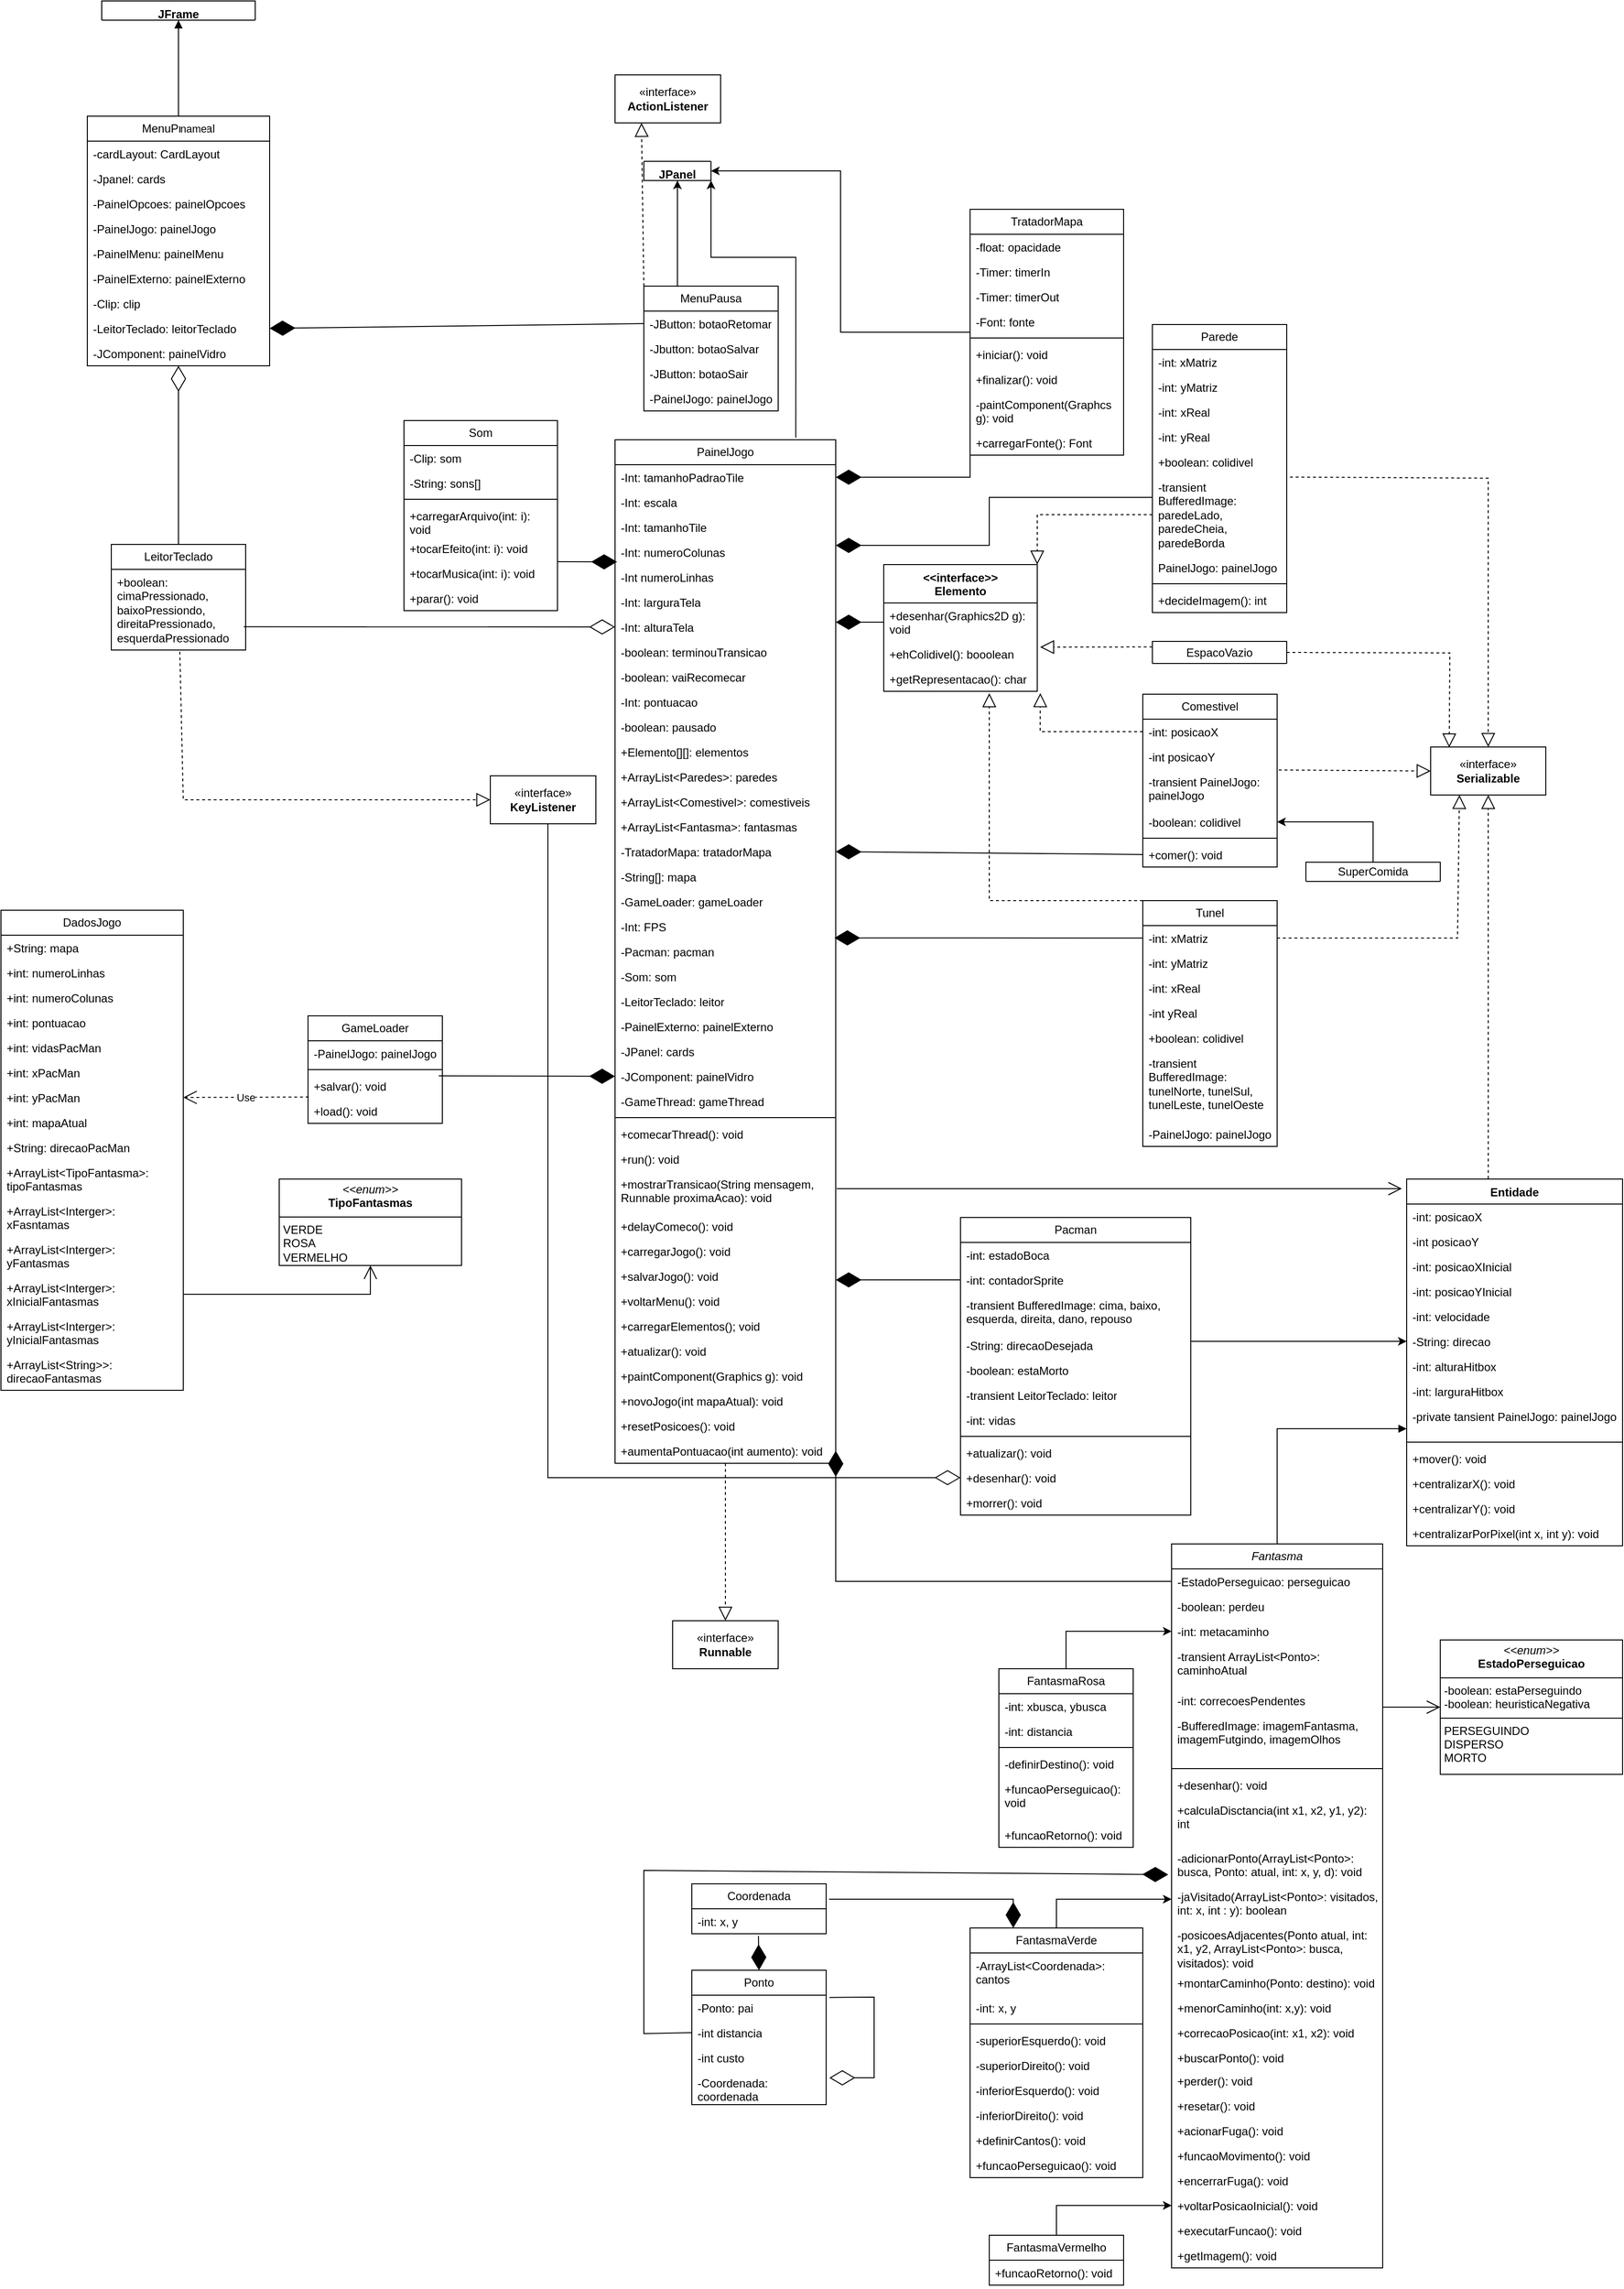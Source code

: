 <mxfile version="27.1.6">
  <diagram name="Página-1" id="GZ-HGW7sr5m-x4Tj1Bk_">
    <mxGraphModel dx="2558" dy="2357" grid="1" gridSize="10" guides="1" tooltips="1" connect="1" arrows="1" fold="1" page="1" pageScale="1" pageWidth="1169" pageHeight="1654" math="0" shadow="0">
      <root>
        <mxCell id="0" />
        <mxCell id="1" parent="0" />
        <mxCell id="c6Y3Knp8u-B5MmFX6iLi-1" value="MenuPrincipal" style="swimlane;fontStyle=0;childLayout=stackLayout;horizontal=1;startSize=26;fillColor=none;horizontalStack=0;resizeParent=1;resizeParentMax=0;resizeLast=0;collapsible=1;marginBottom=0;whiteSpace=wrap;html=1;" parent="1" vertex="1">
          <mxGeometry x="-300" y="-7" width="190" height="260" as="geometry" />
        </mxCell>
        <mxCell id="c6Y3Knp8u-B5MmFX6iLi-2" value="-cardLayout: CardLayout" style="text;strokeColor=none;fillColor=none;align=left;verticalAlign=top;spacingLeft=4;spacingRight=4;overflow=hidden;rotatable=0;points=[[0,0.5],[1,0.5]];portConstraint=eastwest;whiteSpace=wrap;html=1;" parent="c6Y3Knp8u-B5MmFX6iLi-1" vertex="1">
          <mxGeometry y="26" width="190" height="26" as="geometry" />
        </mxCell>
        <mxCell id="c6Y3Knp8u-B5MmFX6iLi-3" value="-Jpanel: cards" style="text;strokeColor=none;fillColor=none;align=left;verticalAlign=top;spacingLeft=4;spacingRight=4;overflow=hidden;rotatable=0;points=[[0,0.5],[1,0.5]];portConstraint=eastwest;whiteSpace=wrap;html=1;" parent="c6Y3Knp8u-B5MmFX6iLi-1" vertex="1">
          <mxGeometry y="52" width="190" height="26" as="geometry" />
        </mxCell>
        <mxCell id="c6Y3Knp8u-B5MmFX6iLi-4" value="-PainelOpcoes: painelOpcoes" style="text;strokeColor=none;fillColor=none;align=left;verticalAlign=top;spacingLeft=4;spacingRight=4;overflow=hidden;rotatable=0;points=[[0,0.5],[1,0.5]];portConstraint=eastwest;whiteSpace=wrap;html=1;" parent="c6Y3Knp8u-B5MmFX6iLi-1" vertex="1">
          <mxGeometry y="78" width="190" height="26" as="geometry" />
        </mxCell>
        <mxCell id="c6Y3Knp8u-B5MmFX6iLi-7" value="-PainelJogo: painelJogo" style="text;strokeColor=none;fillColor=none;align=left;verticalAlign=top;spacingLeft=4;spacingRight=4;overflow=hidden;rotatable=0;points=[[0,0.5],[1,0.5]];portConstraint=eastwest;whiteSpace=wrap;html=1;" parent="c6Y3Knp8u-B5MmFX6iLi-1" vertex="1">
          <mxGeometry y="104" width="190" height="26" as="geometry" />
        </mxCell>
        <mxCell id="c6Y3Knp8u-B5MmFX6iLi-9" value="-PainelMenu: painelMenu" style="text;strokeColor=none;fillColor=none;align=left;verticalAlign=top;spacingLeft=4;spacingRight=4;overflow=hidden;rotatable=0;points=[[0,0.5],[1,0.5]];portConstraint=eastwest;whiteSpace=wrap;html=1;" parent="c6Y3Knp8u-B5MmFX6iLi-1" vertex="1">
          <mxGeometry y="130" width="190" height="26" as="geometry" />
        </mxCell>
        <mxCell id="c6Y3Knp8u-B5MmFX6iLi-8" value="-PainelExterno: painelExterno" style="text;strokeColor=none;fillColor=none;align=left;verticalAlign=top;spacingLeft=4;spacingRight=4;overflow=hidden;rotatable=0;points=[[0,0.5],[1,0.5]];portConstraint=eastwest;whiteSpace=wrap;html=1;" parent="c6Y3Knp8u-B5MmFX6iLi-1" vertex="1">
          <mxGeometry y="156" width="190" height="26" as="geometry" />
        </mxCell>
        <mxCell id="c6Y3Knp8u-B5MmFX6iLi-10" value="-Clip: clip" style="text;strokeColor=none;fillColor=none;align=left;verticalAlign=top;spacingLeft=4;spacingRight=4;overflow=hidden;rotatable=0;points=[[0,0.5],[1,0.5]];portConstraint=eastwest;whiteSpace=wrap;html=1;" parent="c6Y3Knp8u-B5MmFX6iLi-1" vertex="1">
          <mxGeometry y="182" width="190" height="26" as="geometry" />
        </mxCell>
        <mxCell id="c6Y3Knp8u-B5MmFX6iLi-11" value="-LeitorTeclado: leitorTeclado" style="text;strokeColor=none;fillColor=none;align=left;verticalAlign=top;spacingLeft=4;spacingRight=4;overflow=hidden;rotatable=0;points=[[0,0.5],[1,0.5]];portConstraint=eastwest;whiteSpace=wrap;html=1;" parent="c6Y3Knp8u-B5MmFX6iLi-1" vertex="1">
          <mxGeometry y="208" width="190" height="26" as="geometry" />
        </mxCell>
        <mxCell id="c6Y3Knp8u-B5MmFX6iLi-12" value="-JComponent: painelVidro" style="text;strokeColor=none;fillColor=none;align=left;verticalAlign=top;spacingLeft=4;spacingRight=4;overflow=hidden;rotatable=0;points=[[0,0.5],[1,0.5]];portConstraint=eastwest;whiteSpace=wrap;html=1;" parent="c6Y3Knp8u-B5MmFX6iLi-1" vertex="1">
          <mxGeometry y="234" width="190" height="26" as="geometry" />
        </mxCell>
        <mxCell id="NBiHFUHLFzerh6PXRjRd-161" style="edgeStyle=orthogonalEdgeStyle;rounded=0;orthogonalLoop=1;jettySize=auto;html=1;exitX=0.25;exitY=0;exitDx=0;exitDy=0;entryX=0.5;entryY=1;entryDx=0;entryDy=0;" edge="1" parent="1" source="c6Y3Knp8u-B5MmFX6iLi-16" target="c6Y3Knp8u-B5MmFX6iLi-30">
          <mxGeometry relative="1" as="geometry" />
        </mxCell>
        <mxCell id="c6Y3Knp8u-B5MmFX6iLi-16" value="MenuPausa" style="swimlane;fontStyle=0;childLayout=stackLayout;horizontal=1;startSize=26;fillColor=none;horizontalStack=0;resizeParent=1;resizeParentMax=0;resizeLast=0;collapsible=1;marginBottom=0;whiteSpace=wrap;html=1;" parent="1" vertex="1">
          <mxGeometry x="280" y="170" width="140" height="130" as="geometry" />
        </mxCell>
        <mxCell id="c6Y3Knp8u-B5MmFX6iLi-17" value="-JButton: botaoRetomar" style="text;strokeColor=none;fillColor=none;align=left;verticalAlign=top;spacingLeft=4;spacingRight=4;overflow=hidden;rotatable=0;points=[[0,0.5],[1,0.5]];portConstraint=eastwest;whiteSpace=wrap;html=1;" parent="c6Y3Knp8u-B5MmFX6iLi-16" vertex="1">
          <mxGeometry y="26" width="140" height="26" as="geometry" />
        </mxCell>
        <mxCell id="c6Y3Knp8u-B5MmFX6iLi-18" value="-Jbutton: botaoSalvar" style="text;strokeColor=none;fillColor=none;align=left;verticalAlign=top;spacingLeft=4;spacingRight=4;overflow=hidden;rotatable=0;points=[[0,0.5],[1,0.5]];portConstraint=eastwest;whiteSpace=wrap;html=1;" parent="c6Y3Knp8u-B5MmFX6iLi-16" vertex="1">
          <mxGeometry y="52" width="140" height="26" as="geometry" />
        </mxCell>
        <mxCell id="c6Y3Knp8u-B5MmFX6iLi-19" value="-JButton: botaoSair" style="text;strokeColor=none;fillColor=none;align=left;verticalAlign=top;spacingLeft=4;spacingRight=4;overflow=hidden;rotatable=0;points=[[0,0.5],[1,0.5]];portConstraint=eastwest;whiteSpace=wrap;html=1;" parent="c6Y3Knp8u-B5MmFX6iLi-16" vertex="1">
          <mxGeometry y="78" width="140" height="26" as="geometry" />
        </mxCell>
        <mxCell id="c6Y3Knp8u-B5MmFX6iLi-25" value="-PainelJogo: painelJogo" style="text;strokeColor=none;fillColor=none;align=left;verticalAlign=top;spacingLeft=4;spacingRight=4;overflow=hidden;rotatable=0;points=[[0,0.5],[1,0.5]];portConstraint=eastwest;whiteSpace=wrap;html=1;" parent="c6Y3Knp8u-B5MmFX6iLi-16" vertex="1">
          <mxGeometry y="104" width="140" height="26" as="geometry" />
        </mxCell>
        <mxCell id="c6Y3Knp8u-B5MmFX6iLi-20" value="" style="endArrow=diamondThin;endFill=1;endSize=24;html=1;rounded=0;entryX=1;entryY=0.5;entryDx=0;entryDy=0;exitX=0;exitY=0.5;exitDx=0;exitDy=0;" parent="1" source="c6Y3Knp8u-B5MmFX6iLi-17" target="c6Y3Knp8u-B5MmFX6iLi-11" edge="1">
          <mxGeometry width="160" relative="1" as="geometry">
            <mxPoint x="270" y="240" as="sourcePoint" />
            <mxPoint x="406.21" y="210" as="targetPoint" />
            <Array as="points" />
          </mxGeometry>
        </mxCell>
        <mxCell id="c6Y3Knp8u-B5MmFX6iLi-26" value="JFrame" style="swimlane;fontStyle=1;align=center;verticalAlign=top;childLayout=stackLayout;horizontal=1;startSize=26;horizontalStack=0;resizeParent=1;resizeParentMax=0;resizeLast=0;collapsible=1;marginBottom=0;whiteSpace=wrap;html=1;" parent="1" vertex="1">
          <mxGeometry x="-285" y="-127" width="160" height="20" as="geometry" />
        </mxCell>
        <mxCell id="c6Y3Knp8u-B5MmFX6iLi-30" value="JPanel" style="swimlane;fontStyle=1;align=center;verticalAlign=top;childLayout=stackLayout;horizontal=1;startSize=0;horizontalStack=0;resizeParent=1;resizeParentMax=0;resizeLast=0;collapsible=1;marginBottom=0;whiteSpace=wrap;html=1;" parent="1" vertex="1">
          <mxGeometry x="280" y="40" width="70" height="20" as="geometry" />
        </mxCell>
        <mxCell id="c6Y3Knp8u-B5MmFX6iLi-34" value="«interface»&lt;br&gt;&lt;b&gt;ActionListener&lt;/b&gt;" style="html=1;whiteSpace=wrap;" parent="1" vertex="1">
          <mxGeometry x="250" y="-50" width="110" height="50" as="geometry" />
        </mxCell>
        <mxCell id="c6Y3Knp8u-B5MmFX6iLi-36" value="PainelJogo" style="swimlane;fontStyle=0;childLayout=stackLayout;horizontal=1;startSize=26;fillColor=none;horizontalStack=0;resizeParent=1;resizeParentMax=0;resizeLast=0;collapsible=1;marginBottom=0;whiteSpace=wrap;html=1;" parent="1" vertex="1">
          <mxGeometry x="250" y="330" width="230" height="1066" as="geometry" />
        </mxCell>
        <mxCell id="c6Y3Knp8u-B5MmFX6iLi-37" value="-Int: tamanhoPadraoTile" style="text;strokeColor=none;fillColor=none;align=left;verticalAlign=top;spacingLeft=4;spacingRight=4;overflow=hidden;rotatable=0;points=[[0,0.5],[1,0.5]];portConstraint=eastwest;whiteSpace=wrap;html=1;" parent="c6Y3Knp8u-B5MmFX6iLi-36" vertex="1">
          <mxGeometry y="26" width="230" height="26" as="geometry" />
        </mxCell>
        <mxCell id="c6Y3Knp8u-B5MmFX6iLi-38" value="-Int: escala" style="text;strokeColor=none;fillColor=none;align=left;verticalAlign=top;spacingLeft=4;spacingRight=4;overflow=hidden;rotatable=0;points=[[0,0.5],[1,0.5]];portConstraint=eastwest;whiteSpace=wrap;html=1;" parent="c6Y3Knp8u-B5MmFX6iLi-36" vertex="1">
          <mxGeometry y="52" width="230" height="26" as="geometry" />
        </mxCell>
        <mxCell id="c6Y3Knp8u-B5MmFX6iLi-39" value="-Int: tamanhoTile" style="text;strokeColor=none;fillColor=none;align=left;verticalAlign=top;spacingLeft=4;spacingRight=4;overflow=hidden;rotatable=0;points=[[0,0.5],[1,0.5]];portConstraint=eastwest;whiteSpace=wrap;html=1;" parent="c6Y3Knp8u-B5MmFX6iLi-36" vertex="1">
          <mxGeometry y="78" width="230" height="26" as="geometry" />
        </mxCell>
        <mxCell id="c6Y3Knp8u-B5MmFX6iLi-50" value="-Int: numeroColunas" style="text;strokeColor=none;fillColor=none;align=left;verticalAlign=top;spacingLeft=4;spacingRight=4;overflow=hidden;rotatable=0;points=[[0,0.5],[1,0.5]];portConstraint=eastwest;whiteSpace=wrap;html=1;" parent="c6Y3Knp8u-B5MmFX6iLi-36" vertex="1">
          <mxGeometry y="104" width="230" height="26" as="geometry" />
        </mxCell>
        <mxCell id="c6Y3Knp8u-B5MmFX6iLi-49" value="-Int numeroLinhas" style="text;strokeColor=none;fillColor=none;align=left;verticalAlign=top;spacingLeft=4;spacingRight=4;overflow=hidden;rotatable=0;points=[[0,0.5],[1,0.5]];portConstraint=eastwest;whiteSpace=wrap;html=1;" parent="c6Y3Knp8u-B5MmFX6iLi-36" vertex="1">
          <mxGeometry y="130" width="230" height="26" as="geometry" />
        </mxCell>
        <mxCell id="c6Y3Knp8u-B5MmFX6iLi-51" value="-Int: larguraTela" style="text;strokeColor=none;fillColor=none;align=left;verticalAlign=top;spacingLeft=4;spacingRight=4;overflow=hidden;rotatable=0;points=[[0,0.5],[1,0.5]];portConstraint=eastwest;whiteSpace=wrap;html=1;" parent="c6Y3Knp8u-B5MmFX6iLi-36" vertex="1">
          <mxGeometry y="156" width="230" height="26" as="geometry" />
        </mxCell>
        <mxCell id="c6Y3Knp8u-B5MmFX6iLi-52" value="-Int: alturaTela" style="text;strokeColor=none;fillColor=none;align=left;verticalAlign=top;spacingLeft=4;spacingRight=4;overflow=hidden;rotatable=0;points=[[0,0.5],[1,0.5]];portConstraint=eastwest;whiteSpace=wrap;html=1;" parent="c6Y3Knp8u-B5MmFX6iLi-36" vertex="1">
          <mxGeometry y="182" width="230" height="26" as="geometry" />
        </mxCell>
        <mxCell id="c6Y3Knp8u-B5MmFX6iLi-54" value="-boolean: terminouTransicao" style="text;strokeColor=none;fillColor=none;align=left;verticalAlign=top;spacingLeft=4;spacingRight=4;overflow=hidden;rotatable=0;points=[[0,0.5],[1,0.5]];portConstraint=eastwest;whiteSpace=wrap;html=1;" parent="c6Y3Knp8u-B5MmFX6iLi-36" vertex="1">
          <mxGeometry y="208" width="230" height="26" as="geometry" />
        </mxCell>
        <mxCell id="c6Y3Knp8u-B5MmFX6iLi-53" value="-boolean: vaiRecomecar" style="text;strokeColor=none;fillColor=none;align=left;verticalAlign=top;spacingLeft=4;spacingRight=4;overflow=hidden;rotatable=0;points=[[0,0.5],[1,0.5]];portConstraint=eastwest;whiteSpace=wrap;html=1;" parent="c6Y3Knp8u-B5MmFX6iLi-36" vertex="1">
          <mxGeometry y="234" width="230" height="26" as="geometry" />
        </mxCell>
        <mxCell id="c6Y3Knp8u-B5MmFX6iLi-55" value="-Int: pontuacao" style="text;strokeColor=none;fillColor=none;align=left;verticalAlign=top;spacingLeft=4;spacingRight=4;overflow=hidden;rotatable=0;points=[[0,0.5],[1,0.5]];portConstraint=eastwest;whiteSpace=wrap;html=1;" parent="c6Y3Knp8u-B5MmFX6iLi-36" vertex="1">
          <mxGeometry y="260" width="230" height="26" as="geometry" />
        </mxCell>
        <mxCell id="c6Y3Knp8u-B5MmFX6iLi-56" value="-boolean: pausado" style="text;strokeColor=none;fillColor=none;align=left;verticalAlign=top;spacingLeft=4;spacingRight=4;overflow=hidden;rotatable=0;points=[[0,0.5],[1,0.5]];portConstraint=eastwest;whiteSpace=wrap;html=1;" parent="c6Y3Knp8u-B5MmFX6iLi-36" vertex="1">
          <mxGeometry y="286" width="230" height="26" as="geometry" />
        </mxCell>
        <mxCell id="c6Y3Knp8u-B5MmFX6iLi-57" value="+Elemento[][]: elementos" style="text;strokeColor=none;fillColor=none;align=left;verticalAlign=top;spacingLeft=4;spacingRight=4;overflow=hidden;rotatable=0;points=[[0,0.5],[1,0.5]];portConstraint=eastwest;whiteSpace=wrap;html=1;" parent="c6Y3Knp8u-B5MmFX6iLi-36" vertex="1">
          <mxGeometry y="312" width="230" height="26" as="geometry" />
        </mxCell>
        <mxCell id="c6Y3Knp8u-B5MmFX6iLi-58" value="+ArrayList&amp;lt;Paredes&amp;gt;: paredes" style="text;strokeColor=none;fillColor=none;align=left;verticalAlign=top;spacingLeft=4;spacingRight=4;overflow=hidden;rotatable=0;points=[[0,0.5],[1,0.5]];portConstraint=eastwest;whiteSpace=wrap;html=1;" parent="c6Y3Knp8u-B5MmFX6iLi-36" vertex="1">
          <mxGeometry y="338" width="230" height="26" as="geometry" />
        </mxCell>
        <mxCell id="c6Y3Knp8u-B5MmFX6iLi-59" value="+ArrayList&amp;lt;Comestivel&amp;gt;: comestiveis" style="text;strokeColor=none;fillColor=none;align=left;verticalAlign=top;spacingLeft=4;spacingRight=4;overflow=hidden;rotatable=0;points=[[0,0.5],[1,0.5]];portConstraint=eastwest;whiteSpace=wrap;html=1;" parent="c6Y3Knp8u-B5MmFX6iLi-36" vertex="1">
          <mxGeometry y="364" width="230" height="26" as="geometry" />
        </mxCell>
        <mxCell id="c6Y3Knp8u-B5MmFX6iLi-60" value="+ArrayList&amp;lt;Fantasma&amp;gt;: fantasmas" style="text;strokeColor=none;fillColor=none;align=left;verticalAlign=top;spacingLeft=4;spacingRight=4;overflow=hidden;rotatable=0;points=[[0,0.5],[1,0.5]];portConstraint=eastwest;whiteSpace=wrap;html=1;" parent="c6Y3Knp8u-B5MmFX6iLi-36" vertex="1">
          <mxGeometry y="390" width="230" height="26" as="geometry" />
        </mxCell>
        <mxCell id="c6Y3Knp8u-B5MmFX6iLi-61" value="-TratadorMapa: tratadorMapa" style="text;strokeColor=none;fillColor=none;align=left;verticalAlign=top;spacingLeft=4;spacingRight=4;overflow=hidden;rotatable=0;points=[[0,0.5],[1,0.5]];portConstraint=eastwest;whiteSpace=wrap;html=1;" parent="c6Y3Knp8u-B5MmFX6iLi-36" vertex="1">
          <mxGeometry y="416" width="230" height="26" as="geometry" />
        </mxCell>
        <mxCell id="c6Y3Knp8u-B5MmFX6iLi-62" value="-String[]: mapa" style="text;strokeColor=none;fillColor=none;align=left;verticalAlign=top;spacingLeft=4;spacingRight=4;overflow=hidden;rotatable=0;points=[[0,0.5],[1,0.5]];portConstraint=eastwest;whiteSpace=wrap;html=1;" parent="c6Y3Knp8u-B5MmFX6iLi-36" vertex="1">
          <mxGeometry y="442" width="230" height="26" as="geometry" />
        </mxCell>
        <mxCell id="c6Y3Knp8u-B5MmFX6iLi-63" value="-GameLoader: gameLoader" style="text;strokeColor=none;fillColor=none;align=left;verticalAlign=top;spacingLeft=4;spacingRight=4;overflow=hidden;rotatable=0;points=[[0,0.5],[1,0.5]];portConstraint=eastwest;whiteSpace=wrap;html=1;" parent="c6Y3Knp8u-B5MmFX6iLi-36" vertex="1">
          <mxGeometry y="468" width="230" height="26" as="geometry" />
        </mxCell>
        <mxCell id="c6Y3Knp8u-B5MmFX6iLi-64" value="-Int: FPS" style="text;strokeColor=none;fillColor=none;align=left;verticalAlign=top;spacingLeft=4;spacingRight=4;overflow=hidden;rotatable=0;points=[[0,0.5],[1,0.5]];portConstraint=eastwest;whiteSpace=wrap;html=1;" parent="c6Y3Knp8u-B5MmFX6iLi-36" vertex="1">
          <mxGeometry y="494" width="230" height="26" as="geometry" />
        </mxCell>
        <mxCell id="c6Y3Knp8u-B5MmFX6iLi-65" value="-Pacman: pacman" style="text;strokeColor=none;fillColor=none;align=left;verticalAlign=top;spacingLeft=4;spacingRight=4;overflow=hidden;rotatable=0;points=[[0,0.5],[1,0.5]];portConstraint=eastwest;whiteSpace=wrap;html=1;" parent="c6Y3Knp8u-B5MmFX6iLi-36" vertex="1">
          <mxGeometry y="520" width="230" height="26" as="geometry" />
        </mxCell>
        <mxCell id="NBiHFUHLFzerh6PXRjRd-152" value="-Som: som" style="text;strokeColor=none;fillColor=none;align=left;verticalAlign=top;spacingLeft=4;spacingRight=4;overflow=hidden;rotatable=0;points=[[0,0.5],[1,0.5]];portConstraint=eastwest;whiteSpace=wrap;html=1;" vertex="1" parent="c6Y3Knp8u-B5MmFX6iLi-36">
          <mxGeometry y="546" width="230" height="26" as="geometry" />
        </mxCell>
        <mxCell id="c6Y3Knp8u-B5MmFX6iLi-66" value="-LeitorTeclado: leitor" style="text;strokeColor=none;fillColor=none;align=left;verticalAlign=top;spacingLeft=4;spacingRight=4;overflow=hidden;rotatable=0;points=[[0,0.5],[1,0.5]];portConstraint=eastwest;whiteSpace=wrap;html=1;" parent="c6Y3Knp8u-B5MmFX6iLi-36" vertex="1">
          <mxGeometry y="572" width="230" height="26" as="geometry" />
        </mxCell>
        <mxCell id="c6Y3Knp8u-B5MmFX6iLi-67" value="-PainelExterno: painelExterno" style="text;strokeColor=none;fillColor=none;align=left;verticalAlign=top;spacingLeft=4;spacingRight=4;overflow=hidden;rotatable=0;points=[[0,0.5],[1,0.5]];portConstraint=eastwest;whiteSpace=wrap;html=1;" parent="c6Y3Knp8u-B5MmFX6iLi-36" vertex="1">
          <mxGeometry y="598" width="230" height="26" as="geometry" />
        </mxCell>
        <mxCell id="c6Y3Knp8u-B5MmFX6iLi-68" value="-JPanel: cards" style="text;strokeColor=none;fillColor=none;align=left;verticalAlign=top;spacingLeft=4;spacingRight=4;overflow=hidden;rotatable=0;points=[[0,0.5],[1,0.5]];portConstraint=eastwest;whiteSpace=wrap;html=1;" parent="c6Y3Knp8u-B5MmFX6iLi-36" vertex="1">
          <mxGeometry y="624" width="230" height="26" as="geometry" />
        </mxCell>
        <mxCell id="c6Y3Knp8u-B5MmFX6iLi-69" value="-JComponent: painelVidro" style="text;strokeColor=none;fillColor=none;align=left;verticalAlign=top;spacingLeft=4;spacingRight=4;overflow=hidden;rotatable=0;points=[[0,0.5],[1,0.5]];portConstraint=eastwest;whiteSpace=wrap;html=1;" parent="c6Y3Knp8u-B5MmFX6iLi-36" vertex="1">
          <mxGeometry y="650" width="230" height="26" as="geometry" />
        </mxCell>
        <mxCell id="c6Y3Knp8u-B5MmFX6iLi-70" value="-GameThread: gameThread" style="text;strokeColor=none;fillColor=none;align=left;verticalAlign=top;spacingLeft=4;spacingRight=4;overflow=hidden;rotatable=0;points=[[0,0.5],[1,0.5]];portConstraint=eastwest;whiteSpace=wrap;html=1;" parent="c6Y3Knp8u-B5MmFX6iLi-36" vertex="1">
          <mxGeometry y="676" width="230" height="26" as="geometry" />
        </mxCell>
        <mxCell id="c6Y3Knp8u-B5MmFX6iLi-72" value="" style="line;strokeWidth=1;fillColor=none;align=left;verticalAlign=middle;spacingTop=-1;spacingLeft=3;spacingRight=3;rotatable=0;labelPosition=right;points=[];portConstraint=eastwest;strokeColor=inherit;" parent="c6Y3Knp8u-B5MmFX6iLi-36" vertex="1">
          <mxGeometry y="702" width="230" height="8" as="geometry" />
        </mxCell>
        <mxCell id="c6Y3Knp8u-B5MmFX6iLi-71" value="+comecarThread(): void" style="text;strokeColor=none;fillColor=none;align=left;verticalAlign=top;spacingLeft=4;spacingRight=4;overflow=hidden;rotatable=0;points=[[0,0.5],[1,0.5]];portConstraint=eastwest;whiteSpace=wrap;html=1;" parent="c6Y3Knp8u-B5MmFX6iLi-36" vertex="1">
          <mxGeometry y="710" width="230" height="26" as="geometry" />
        </mxCell>
        <mxCell id="c6Y3Knp8u-B5MmFX6iLi-73" value="+run(): void" style="text;strokeColor=none;fillColor=none;align=left;verticalAlign=top;spacingLeft=4;spacingRight=4;overflow=hidden;rotatable=0;points=[[0,0.5],[1,0.5]];portConstraint=eastwest;whiteSpace=wrap;html=1;" parent="c6Y3Knp8u-B5MmFX6iLi-36" vertex="1">
          <mxGeometry y="736" width="230" height="26" as="geometry" />
        </mxCell>
        <mxCell id="c6Y3Knp8u-B5MmFX6iLi-74" value="+mostrarTransicao(String mensagem,&amp;nbsp;&lt;div&gt;Runnable proximaAcao): void&lt;/div&gt;" style="text;strokeColor=none;fillColor=none;align=left;verticalAlign=top;spacingLeft=4;spacingRight=4;overflow=hidden;rotatable=0;points=[[0,0.5],[1,0.5]];portConstraint=eastwest;whiteSpace=wrap;html=1;" parent="c6Y3Knp8u-B5MmFX6iLi-36" vertex="1">
          <mxGeometry y="762" width="230" height="44" as="geometry" />
        </mxCell>
        <mxCell id="c6Y3Knp8u-B5MmFX6iLi-76" value="+delayComeco(): void" style="text;strokeColor=none;fillColor=none;align=left;verticalAlign=top;spacingLeft=4;spacingRight=4;overflow=hidden;rotatable=0;points=[[0,0.5],[1,0.5]];portConstraint=eastwest;whiteSpace=wrap;html=1;" parent="c6Y3Knp8u-B5MmFX6iLi-36" vertex="1">
          <mxGeometry y="806" width="230" height="26" as="geometry" />
        </mxCell>
        <mxCell id="c6Y3Knp8u-B5MmFX6iLi-77" value="+carregarJogo(): void" style="text;strokeColor=none;fillColor=none;align=left;verticalAlign=top;spacingLeft=4;spacingRight=4;overflow=hidden;rotatable=0;points=[[0,0.5],[1,0.5]];portConstraint=eastwest;whiteSpace=wrap;html=1;" parent="c6Y3Knp8u-B5MmFX6iLi-36" vertex="1">
          <mxGeometry y="832" width="230" height="26" as="geometry" />
        </mxCell>
        <mxCell id="c6Y3Knp8u-B5MmFX6iLi-78" value="+salvarJogo(): void" style="text;strokeColor=none;fillColor=none;align=left;verticalAlign=top;spacingLeft=4;spacingRight=4;overflow=hidden;rotatable=0;points=[[0,0.5],[1,0.5]];portConstraint=eastwest;whiteSpace=wrap;html=1;" parent="c6Y3Knp8u-B5MmFX6iLi-36" vertex="1">
          <mxGeometry y="858" width="230" height="26" as="geometry" />
        </mxCell>
        <mxCell id="c6Y3Knp8u-B5MmFX6iLi-79" value="+voltarMenu(): void" style="text;strokeColor=none;fillColor=none;align=left;verticalAlign=top;spacingLeft=4;spacingRight=4;overflow=hidden;rotatable=0;points=[[0,0.5],[1,0.5]];portConstraint=eastwest;whiteSpace=wrap;html=1;" parent="c6Y3Knp8u-B5MmFX6iLi-36" vertex="1">
          <mxGeometry y="884" width="230" height="26" as="geometry" />
        </mxCell>
        <mxCell id="c6Y3Knp8u-B5MmFX6iLi-80" value="+carregarElementos(); void" style="text;strokeColor=none;fillColor=none;align=left;verticalAlign=top;spacingLeft=4;spacingRight=4;overflow=hidden;rotatable=0;points=[[0,0.5],[1,0.5]];portConstraint=eastwest;whiteSpace=wrap;html=1;" parent="c6Y3Knp8u-B5MmFX6iLi-36" vertex="1">
          <mxGeometry y="910" width="230" height="26" as="geometry" />
        </mxCell>
        <mxCell id="c6Y3Knp8u-B5MmFX6iLi-81" value="+atualizar(): void" style="text;strokeColor=none;fillColor=none;align=left;verticalAlign=top;spacingLeft=4;spacingRight=4;overflow=hidden;rotatable=0;points=[[0,0.5],[1,0.5]];portConstraint=eastwest;whiteSpace=wrap;html=1;" parent="c6Y3Knp8u-B5MmFX6iLi-36" vertex="1">
          <mxGeometry y="936" width="230" height="26" as="geometry" />
        </mxCell>
        <mxCell id="c6Y3Knp8u-B5MmFX6iLi-82" value="+paintComponent(Graphics g): void" style="text;strokeColor=none;fillColor=none;align=left;verticalAlign=top;spacingLeft=4;spacingRight=4;overflow=hidden;rotatable=0;points=[[0,0.5],[1,0.5]];portConstraint=eastwest;whiteSpace=wrap;html=1;" parent="c6Y3Knp8u-B5MmFX6iLi-36" vertex="1">
          <mxGeometry y="962" width="230" height="26" as="geometry" />
        </mxCell>
        <mxCell id="c6Y3Knp8u-B5MmFX6iLi-83" value="+novoJogo(int mapaAtual): void" style="text;strokeColor=none;fillColor=none;align=left;verticalAlign=top;spacingLeft=4;spacingRight=4;overflow=hidden;rotatable=0;points=[[0,0.5],[1,0.5]];portConstraint=eastwest;whiteSpace=wrap;html=1;" parent="c6Y3Knp8u-B5MmFX6iLi-36" vertex="1">
          <mxGeometry y="988" width="230" height="26" as="geometry" />
        </mxCell>
        <mxCell id="c6Y3Knp8u-B5MmFX6iLi-84" value="+resetPosicoes(): void" style="text;strokeColor=none;fillColor=none;align=left;verticalAlign=top;spacingLeft=4;spacingRight=4;overflow=hidden;rotatable=0;points=[[0,0.5],[1,0.5]];portConstraint=eastwest;whiteSpace=wrap;html=1;" parent="c6Y3Knp8u-B5MmFX6iLi-36" vertex="1">
          <mxGeometry y="1014" width="230" height="26" as="geometry" />
        </mxCell>
        <mxCell id="c6Y3Knp8u-B5MmFX6iLi-85" value="+aumentaPontuacao(int aumento): void" style="text;strokeColor=none;fillColor=none;align=left;verticalAlign=top;spacingLeft=4;spacingRight=4;overflow=hidden;rotatable=0;points=[[0,0.5],[1,0.5]];portConstraint=eastwest;whiteSpace=wrap;html=1;" parent="c6Y3Knp8u-B5MmFX6iLi-36" vertex="1">
          <mxGeometry y="1040" width="230" height="26" as="geometry" />
        </mxCell>
        <mxCell id="c6Y3Knp8u-B5MmFX6iLi-41" value="name" style="endArrow=block;endFill=1;html=1;edgeStyle=orthogonalEdgeStyle;align=left;verticalAlign=top;rounded=0;entryX=0.5;entryY=1;entryDx=0;entryDy=0;exitX=0.5;exitY=0;exitDx=0;exitDy=0;" parent="1" source="c6Y3Knp8u-B5MmFX6iLi-1" target="c6Y3Knp8u-B5MmFX6iLi-26" edge="1">
          <mxGeometry x="-1" relative="1" as="geometry">
            <mxPoint x="100" y="113" as="sourcePoint" />
            <mxPoint x="260" y="113" as="targetPoint" />
          </mxGeometry>
        </mxCell>
        <mxCell id="c6Y3Knp8u-B5MmFX6iLi-45" value="«interface»&lt;br&gt;&lt;b&gt;Runnable&lt;/b&gt;" style="html=1;whiteSpace=wrap;" parent="1" vertex="1">
          <mxGeometry x="310" y="1560" width="110" height="50" as="geometry" />
        </mxCell>
        <mxCell id="c6Y3Knp8u-B5MmFX6iLi-86" value="" style="endArrow=block;dashed=1;endFill=0;endSize=12;html=1;rounded=0;entryX=0.5;entryY=0;entryDx=0;entryDy=0;" parent="1" source="c6Y3Knp8u-B5MmFX6iLi-85" target="c6Y3Knp8u-B5MmFX6iLi-45" edge="1">
          <mxGeometry width="160" relative="1" as="geometry">
            <mxPoint x="730" y="1270" as="sourcePoint" />
            <mxPoint x="650" y="1500" as="targetPoint" />
          </mxGeometry>
        </mxCell>
        <mxCell id="c6Y3Knp8u-B5MmFX6iLi-90" value="&amp;lt;&amp;lt;interface&amp;gt;&amp;gt;&lt;div&gt;Elemento&lt;/div&gt;" style="swimlane;fontStyle=1;align=center;verticalAlign=top;childLayout=stackLayout;horizontal=1;startSize=40;horizontalStack=0;resizeParent=1;resizeParentMax=0;resizeLast=0;collapsible=1;marginBottom=0;whiteSpace=wrap;html=1;" parent="1" vertex="1">
          <mxGeometry x="530" y="460" width="160" height="132" as="geometry" />
        </mxCell>
        <mxCell id="c6Y3Knp8u-B5MmFX6iLi-91" value="+desenhar(Graphics2D g): void" style="text;strokeColor=none;fillColor=none;align=left;verticalAlign=top;spacingLeft=4;spacingRight=4;overflow=hidden;rotatable=0;points=[[0,0.5],[1,0.5]];portConstraint=eastwest;whiteSpace=wrap;html=1;" parent="c6Y3Knp8u-B5MmFX6iLi-90" vertex="1">
          <mxGeometry y="40" width="160" height="40" as="geometry" />
        </mxCell>
        <mxCell id="c6Y3Knp8u-B5MmFX6iLi-94" value="+ehColidivel(): booolean" style="text;strokeColor=none;fillColor=none;align=left;verticalAlign=top;spacingLeft=4;spacingRight=4;overflow=hidden;rotatable=0;points=[[0,0.5],[1,0.5]];portConstraint=eastwest;whiteSpace=wrap;html=1;" parent="c6Y3Knp8u-B5MmFX6iLi-90" vertex="1">
          <mxGeometry y="80" width="160" height="26" as="geometry" />
        </mxCell>
        <mxCell id="c6Y3Knp8u-B5MmFX6iLi-95" value="+getRepresentacao(): char" style="text;strokeColor=none;fillColor=none;align=left;verticalAlign=top;spacingLeft=4;spacingRight=4;overflow=hidden;rotatable=0;points=[[0,0.5],[1,0.5]];portConstraint=eastwest;whiteSpace=wrap;html=1;" parent="c6Y3Knp8u-B5MmFX6iLi-90" vertex="1">
          <mxGeometry y="106" width="160" height="26" as="geometry" />
        </mxCell>
        <mxCell id="c6Y3Knp8u-B5MmFX6iLi-101" value="Comestivel" style="swimlane;fontStyle=0;childLayout=stackLayout;horizontal=1;startSize=26;fillColor=none;horizontalStack=0;resizeParent=1;resizeParentMax=0;resizeLast=0;collapsible=1;marginBottom=0;whiteSpace=wrap;html=1;" parent="1" vertex="1">
          <mxGeometry x="800" y="595" width="140" height="180" as="geometry" />
        </mxCell>
        <mxCell id="c6Y3Knp8u-B5MmFX6iLi-102" value="-int: posicaoX" style="text;strokeColor=none;fillColor=none;align=left;verticalAlign=top;spacingLeft=4;spacingRight=4;overflow=hidden;rotatable=0;points=[[0,0.5],[1,0.5]];portConstraint=eastwest;whiteSpace=wrap;html=1;" parent="c6Y3Knp8u-B5MmFX6iLi-101" vertex="1">
          <mxGeometry y="26" width="140" height="26" as="geometry" />
        </mxCell>
        <mxCell id="c6Y3Knp8u-B5MmFX6iLi-103" value="-int posicaoY" style="text;strokeColor=none;fillColor=none;align=left;verticalAlign=top;spacingLeft=4;spacingRight=4;overflow=hidden;rotatable=0;points=[[0,0.5],[1,0.5]];portConstraint=eastwest;whiteSpace=wrap;html=1;" parent="c6Y3Knp8u-B5MmFX6iLi-101" vertex="1">
          <mxGeometry y="52" width="140" height="26" as="geometry" />
        </mxCell>
        <mxCell id="c6Y3Knp8u-B5MmFX6iLi-104" value="-transient PainelJogo:&lt;div&gt;painelJogo&lt;/div&gt;" style="text;strokeColor=none;fillColor=none;align=left;verticalAlign=top;spacingLeft=4;spacingRight=4;overflow=hidden;rotatable=0;points=[[0,0.5],[1,0.5]];portConstraint=eastwest;whiteSpace=wrap;html=1;" parent="c6Y3Knp8u-B5MmFX6iLi-101" vertex="1">
          <mxGeometry y="78" width="140" height="42" as="geometry" />
        </mxCell>
        <mxCell id="c6Y3Knp8u-B5MmFX6iLi-105" value="-boolean: colidivel" style="text;strokeColor=none;fillColor=none;align=left;verticalAlign=top;spacingLeft=4;spacingRight=4;overflow=hidden;rotatable=0;points=[[0,0.5],[1,0.5]];portConstraint=eastwest;whiteSpace=wrap;html=1;" parent="c6Y3Knp8u-B5MmFX6iLi-101" vertex="1">
          <mxGeometry y="120" width="140" height="26" as="geometry" />
        </mxCell>
        <mxCell id="c6Y3Knp8u-B5MmFX6iLi-107" value="" style="line;strokeWidth=1;fillColor=none;align=left;verticalAlign=middle;spacingTop=-1;spacingLeft=3;spacingRight=3;rotatable=0;labelPosition=right;points=[];portConstraint=eastwest;strokeColor=inherit;" parent="c6Y3Knp8u-B5MmFX6iLi-101" vertex="1">
          <mxGeometry y="146" width="140" height="8" as="geometry" />
        </mxCell>
        <mxCell id="c6Y3Knp8u-B5MmFX6iLi-106" value="+comer(): void" style="text;strokeColor=none;fillColor=none;align=left;verticalAlign=top;spacingLeft=4;spacingRight=4;overflow=hidden;rotatable=0;points=[[0,0.5],[1,0.5]];portConstraint=eastwest;whiteSpace=wrap;html=1;" parent="c6Y3Knp8u-B5MmFX6iLi-101" vertex="1">
          <mxGeometry y="154" width="140" height="26" as="geometry" />
        </mxCell>
        <mxCell id="c6Y3Knp8u-B5MmFX6iLi-110" value="«interface»&lt;br&gt;&lt;b&gt;Serializable&lt;/b&gt;" style="html=1;whiteSpace=wrap;" parent="1" vertex="1">
          <mxGeometry x="1100" y="650" width="120" height="50" as="geometry" />
        </mxCell>
        <mxCell id="c6Y3Knp8u-B5MmFX6iLi-114" value="EspacoVazio" style="swimlane;fontStyle=0;childLayout=stackLayout;horizontal=1;startSize=26;fillColor=none;horizontalStack=0;resizeParent=1;resizeParentMax=0;resizeLast=0;collapsible=1;marginBottom=0;whiteSpace=wrap;html=1;" parent="1" vertex="1">
          <mxGeometry x="810" y="540" width="140" height="23" as="geometry" />
        </mxCell>
        <mxCell id="c6Y3Knp8u-B5MmFX6iLi-123" value="Parede" style="swimlane;fontStyle=0;childLayout=stackLayout;horizontal=1;startSize=26;fillColor=none;horizontalStack=0;resizeParent=1;resizeParentMax=0;resizeLast=0;collapsible=1;marginBottom=0;whiteSpace=wrap;html=1;" parent="1" vertex="1">
          <mxGeometry x="810" y="210" width="140" height="300" as="geometry" />
        </mxCell>
        <mxCell id="c6Y3Knp8u-B5MmFX6iLi-124" value="-int&lt;span style=&quot;font-size: 10px;&quot;&gt;:&lt;/span&gt;&amp;nbsp;xMatriz" style="text;strokeColor=none;fillColor=none;align=left;verticalAlign=top;spacingLeft=4;spacingRight=4;overflow=hidden;rotatable=0;points=[[0,0.5],[1,0.5]];portConstraint=eastwest;whiteSpace=wrap;html=1;" parent="c6Y3Knp8u-B5MmFX6iLi-123" vertex="1">
          <mxGeometry y="26" width="140" height="26" as="geometry" />
        </mxCell>
        <mxCell id="c6Y3Knp8u-B5MmFX6iLi-125" value="-int: yMatriz" style="text;strokeColor=none;fillColor=none;align=left;verticalAlign=top;spacingLeft=4;spacingRight=4;overflow=hidden;rotatable=0;points=[[0,0.5],[1,0.5]];portConstraint=eastwest;whiteSpace=wrap;html=1;" parent="c6Y3Knp8u-B5MmFX6iLi-123" vertex="1">
          <mxGeometry y="52" width="140" height="26" as="geometry" />
        </mxCell>
        <mxCell id="c6Y3Knp8u-B5MmFX6iLi-126" value="-int: xReal" style="text;strokeColor=none;fillColor=none;align=left;verticalAlign=top;spacingLeft=4;spacingRight=4;overflow=hidden;rotatable=0;points=[[0,0.5],[1,0.5]];portConstraint=eastwest;whiteSpace=wrap;html=1;" parent="c6Y3Knp8u-B5MmFX6iLi-123" vertex="1">
          <mxGeometry y="78" width="140" height="26" as="geometry" />
        </mxCell>
        <mxCell id="c6Y3Knp8u-B5MmFX6iLi-127" value="-int: yReal" style="text;strokeColor=none;fillColor=none;align=left;verticalAlign=top;spacingLeft=4;spacingRight=4;overflow=hidden;rotatable=0;points=[[0,0.5],[1,0.5]];portConstraint=eastwest;whiteSpace=wrap;html=1;" parent="c6Y3Knp8u-B5MmFX6iLi-123" vertex="1">
          <mxGeometry y="104" width="140" height="26" as="geometry" />
        </mxCell>
        <mxCell id="c6Y3Knp8u-B5MmFX6iLi-128" value="+boolean: colidivel" style="text;strokeColor=none;fillColor=none;align=left;verticalAlign=top;spacingLeft=4;spacingRight=4;overflow=hidden;rotatable=0;points=[[0,0.5],[1,0.5]];portConstraint=eastwest;whiteSpace=wrap;html=1;" parent="c6Y3Knp8u-B5MmFX6iLi-123" vertex="1">
          <mxGeometry y="130" width="140" height="26" as="geometry" />
        </mxCell>
        <mxCell id="c6Y3Knp8u-B5MmFX6iLi-129" value="-transient BufferedImage: paredeLado, paredeCheia, paredeBorda" style="text;strokeColor=none;fillColor=none;align=left;verticalAlign=top;spacingLeft=4;spacingRight=4;overflow=hidden;rotatable=0;points=[[0,0.5],[1,0.5]];portConstraint=eastwest;whiteSpace=wrap;html=1;" parent="c6Y3Knp8u-B5MmFX6iLi-123" vertex="1">
          <mxGeometry y="156" width="140" height="84" as="geometry" />
        </mxCell>
        <mxCell id="c6Y3Knp8u-B5MmFX6iLi-130" value="PainelJogo: painelJogo" style="text;strokeColor=none;fillColor=none;align=left;verticalAlign=top;spacingLeft=4;spacingRight=4;overflow=hidden;rotatable=0;points=[[0,0.5],[1,0.5]];portConstraint=eastwest;whiteSpace=wrap;html=1;" parent="c6Y3Knp8u-B5MmFX6iLi-123" vertex="1">
          <mxGeometry y="240" width="140" height="26" as="geometry" />
        </mxCell>
        <mxCell id="c6Y3Knp8u-B5MmFX6iLi-139" value="" style="line;strokeWidth=1;fillColor=none;align=left;verticalAlign=middle;spacingTop=-1;spacingLeft=3;spacingRight=3;rotatable=0;labelPosition=right;points=[];portConstraint=eastwest;strokeColor=inherit;" parent="c6Y3Knp8u-B5MmFX6iLi-123" vertex="1">
          <mxGeometry y="266" width="140" height="8" as="geometry" />
        </mxCell>
        <mxCell id="c6Y3Knp8u-B5MmFX6iLi-138" value="+decideImagem(): int" style="text;strokeColor=none;fillColor=none;align=left;verticalAlign=top;spacingLeft=4;spacingRight=4;overflow=hidden;rotatable=0;points=[[0,0.5],[1,0.5]];portConstraint=eastwest;whiteSpace=wrap;html=1;" parent="c6Y3Knp8u-B5MmFX6iLi-123" vertex="1">
          <mxGeometry y="274" width="140" height="26" as="geometry" />
        </mxCell>
        <mxCell id="c6Y3Knp8u-B5MmFX6iLi-140" value="Tunel" style="swimlane;fontStyle=0;childLayout=stackLayout;horizontal=1;startSize=26;fillColor=none;horizontalStack=0;resizeParent=1;resizeParentMax=0;resizeLast=0;collapsible=1;marginBottom=0;whiteSpace=wrap;html=1;" parent="1" vertex="1">
          <mxGeometry x="800" y="810" width="140" height="256" as="geometry" />
        </mxCell>
        <mxCell id="c6Y3Knp8u-B5MmFX6iLi-141" value="-int: xMatriz" style="text;strokeColor=none;fillColor=none;align=left;verticalAlign=top;spacingLeft=4;spacingRight=4;overflow=hidden;rotatable=0;points=[[0,0.5],[1,0.5]];portConstraint=eastwest;whiteSpace=wrap;html=1;" parent="c6Y3Knp8u-B5MmFX6iLi-140" vertex="1">
          <mxGeometry y="26" width="140" height="26" as="geometry" />
        </mxCell>
        <mxCell id="c6Y3Knp8u-B5MmFX6iLi-142" value="-int: yMatriz" style="text;strokeColor=none;fillColor=none;align=left;verticalAlign=top;spacingLeft=4;spacingRight=4;overflow=hidden;rotatable=0;points=[[0,0.5],[1,0.5]];portConstraint=eastwest;whiteSpace=wrap;html=1;" parent="c6Y3Knp8u-B5MmFX6iLi-140" vertex="1">
          <mxGeometry y="52" width="140" height="26" as="geometry" />
        </mxCell>
        <mxCell id="c6Y3Knp8u-B5MmFX6iLi-143" value="-int: xReal" style="text;strokeColor=none;fillColor=none;align=left;verticalAlign=top;spacingLeft=4;spacingRight=4;overflow=hidden;rotatable=0;points=[[0,0.5],[1,0.5]];portConstraint=eastwest;whiteSpace=wrap;html=1;" parent="c6Y3Knp8u-B5MmFX6iLi-140" vertex="1">
          <mxGeometry y="78" width="140" height="26" as="geometry" />
        </mxCell>
        <mxCell id="c6Y3Knp8u-B5MmFX6iLi-145" value="-int yReal" style="text;strokeColor=none;fillColor=none;align=left;verticalAlign=top;spacingLeft=4;spacingRight=4;overflow=hidden;rotatable=0;points=[[0,0.5],[1,0.5]];portConstraint=eastwest;whiteSpace=wrap;html=1;" parent="c6Y3Knp8u-B5MmFX6iLi-140" vertex="1">
          <mxGeometry y="104" width="140" height="26" as="geometry" />
        </mxCell>
        <mxCell id="c6Y3Knp8u-B5MmFX6iLi-146" value="+boolean: colidivel" style="text;strokeColor=none;fillColor=none;align=left;verticalAlign=top;spacingLeft=4;spacingRight=4;overflow=hidden;rotatable=0;points=[[0,0.5],[1,0.5]];portConstraint=eastwest;whiteSpace=wrap;html=1;" parent="c6Y3Knp8u-B5MmFX6iLi-140" vertex="1">
          <mxGeometry y="130" width="140" height="26" as="geometry" />
        </mxCell>
        <mxCell id="c6Y3Knp8u-B5MmFX6iLi-147" value="-transient BufferedImage: tunelNorte, tunelSul, tunelLeste, tunelOeste" style="text;strokeColor=none;fillColor=none;align=left;verticalAlign=top;spacingLeft=4;spacingRight=4;overflow=hidden;rotatable=0;points=[[0,0.5],[1,0.5]];portConstraint=eastwest;whiteSpace=wrap;html=1;" parent="c6Y3Knp8u-B5MmFX6iLi-140" vertex="1">
          <mxGeometry y="156" width="140" height="74" as="geometry" />
        </mxCell>
        <mxCell id="c6Y3Knp8u-B5MmFX6iLi-148" value="-PainelJogo: painelJogo" style="text;strokeColor=none;fillColor=none;align=left;verticalAlign=top;spacingLeft=4;spacingRight=4;overflow=hidden;rotatable=0;points=[[0,0.5],[1,0.5]];portConstraint=eastwest;whiteSpace=wrap;html=1;" parent="c6Y3Knp8u-B5MmFX6iLi-140" vertex="1">
          <mxGeometry y="230" width="140" height="26" as="geometry" />
        </mxCell>
        <mxCell id="c6Y3Knp8u-B5MmFX6iLi-157" value="" style="endArrow=block;dashed=1;endFill=0;endSize=12;html=1;rounded=0;exitX=0;exitY=0.5;exitDx=0;exitDy=0;entryX=1.02;entryY=1.074;entryDx=0;entryDy=0;entryPerimeter=0;" parent="1" source="c6Y3Knp8u-B5MmFX6iLi-102" target="c6Y3Knp8u-B5MmFX6iLi-95" edge="1">
          <mxGeometry width="160" relative="1" as="geometry">
            <mxPoint x="760" y="320" as="sourcePoint" />
            <mxPoint x="690" y="564" as="targetPoint" />
            <Array as="points">
              <mxPoint x="693" y="634" />
            </Array>
          </mxGeometry>
        </mxCell>
        <mxCell id="c6Y3Knp8u-B5MmFX6iLi-159" value="" style="endArrow=block;dashed=1;endFill=0;endSize=12;html=1;rounded=0;exitX=0;exitY=0.25;exitDx=0;exitDy=0;" parent="1" source="c6Y3Knp8u-B5MmFX6iLi-114" edge="1">
          <mxGeometry width="160" relative="1" as="geometry">
            <mxPoint x="760" y="580" as="sourcePoint" />
            <mxPoint x="693" y="546" as="targetPoint" />
          </mxGeometry>
        </mxCell>
        <mxCell id="c6Y3Knp8u-B5MmFX6iLi-163" value="" style="endArrow=block;dashed=1;endFill=0;endSize=12;html=1;rounded=0;exitX=0;exitY=0.5;exitDx=0;exitDy=0;entryX=1;entryY=0;entryDx=0;entryDy=0;" parent="1" source="c6Y3Knp8u-B5MmFX6iLi-129" target="c6Y3Knp8u-B5MmFX6iLi-90" edge="1">
          <mxGeometry width="160" relative="1" as="geometry">
            <mxPoint x="760" y="580" as="sourcePoint" />
            <mxPoint x="920" y="580" as="targetPoint" />
            <Array as="points">
              <mxPoint x="690" y="408" />
            </Array>
          </mxGeometry>
        </mxCell>
        <mxCell id="c6Y3Knp8u-B5MmFX6iLi-167" value="" style="endArrow=diamondThin;endFill=1;endSize=24;html=1;rounded=0;entryX=0.994;entryY=0.956;entryDx=0;entryDy=0;exitX=0;exitY=0.5;exitDx=0;exitDy=0;entryPerimeter=0;" parent="1" source="c6Y3Knp8u-B5MmFX6iLi-141" target="c6Y3Knp8u-B5MmFX6iLi-64" edge="1">
          <mxGeometry width="160" relative="1" as="geometry">
            <mxPoint x="760" y="850" as="sourcePoint" />
            <mxPoint x="920" y="850" as="targetPoint" />
          </mxGeometry>
        </mxCell>
        <mxCell id="c6Y3Knp8u-B5MmFX6iLi-168" value="" style="endArrow=block;dashed=1;endFill=0;endSize=12;html=1;rounded=0;exitX=0;exitY=0;exitDx=0;exitDy=0;" parent="1" source="c6Y3Knp8u-B5MmFX6iLi-140" edge="1">
          <mxGeometry width="160" relative="1" as="geometry">
            <mxPoint x="760" y="720" as="sourcePoint" />
            <mxPoint x="640" y="594" as="targetPoint" />
            <Array as="points">
              <mxPoint x="640" y="810" />
            </Array>
          </mxGeometry>
        </mxCell>
        <mxCell id="c6Y3Knp8u-B5MmFX6iLi-169" value="" style="endArrow=diamondThin;endFill=1;endSize=24;html=1;rounded=0;entryX=1;entryY=0.231;entryDx=0;entryDy=0;exitX=-0.004;exitY=0.034;exitDx=0;exitDy=0;exitPerimeter=0;entryPerimeter=0;" parent="1" target="c6Y3Knp8u-B5MmFX6iLi-50" edge="1">
          <mxGeometry width="160" relative="1" as="geometry">
            <mxPoint x="810" y="389.996" as="sourcePoint" />
            <mxPoint x="480.56" y="390.14" as="targetPoint" />
            <Array as="points">
              <mxPoint x="640" y="390" />
              <mxPoint x="640" y="440" />
            </Array>
          </mxGeometry>
        </mxCell>
        <mxCell id="c6Y3Knp8u-B5MmFX6iLi-170" value="" style="endArrow=block;dashed=1;endFill=0;endSize=12;html=1;rounded=0;exitX=1.024;exitY=0.034;exitDx=0;exitDy=0;exitPerimeter=0;" parent="1" source="c6Y3Knp8u-B5MmFX6iLi-129" edge="1">
          <mxGeometry width="160" relative="1" as="geometry">
            <mxPoint x="960" y="580" as="sourcePoint" />
            <mxPoint x="1160" y="650" as="targetPoint" />
            <Array as="points">
              <mxPoint x="1160" y="370" />
            </Array>
          </mxGeometry>
        </mxCell>
        <mxCell id="c6Y3Knp8u-B5MmFX6iLi-171" value="" style="endArrow=block;dashed=1;endFill=0;endSize=12;html=1;rounded=0;exitX=1;exitY=0.5;exitDx=0;exitDy=0;entryX=0.161;entryY=0.009;entryDx=0;entryDy=0;entryPerimeter=0;" parent="1" source="c6Y3Knp8u-B5MmFX6iLi-114" target="c6Y3Knp8u-B5MmFX6iLi-110" edge="1">
          <mxGeometry width="160" relative="1" as="geometry">
            <mxPoint x="960" y="450" as="sourcePoint" />
            <mxPoint x="1120" y="450" as="targetPoint" />
            <Array as="points">
              <mxPoint x="1120" y="552" />
            </Array>
          </mxGeometry>
        </mxCell>
        <mxCell id="c6Y3Knp8u-B5MmFX6iLi-172" value="" style="endArrow=block;dashed=1;endFill=0;endSize=12;html=1;rounded=0;exitX=1.012;exitY=1.036;exitDx=0;exitDy=0;exitPerimeter=0;entryX=0;entryY=0.5;entryDx=0;entryDy=0;" parent="1" source="c6Y3Knp8u-B5MmFX6iLi-103" target="c6Y3Knp8u-B5MmFX6iLi-110" edge="1">
          <mxGeometry width="160" relative="1" as="geometry">
            <mxPoint x="960" y="720" as="sourcePoint" />
            <mxPoint x="1120" y="720" as="targetPoint" />
          </mxGeometry>
        </mxCell>
        <mxCell id="c6Y3Knp8u-B5MmFX6iLi-173" value="" style="endArrow=block;dashed=1;endFill=0;endSize=12;html=1;rounded=0;exitX=1;exitY=0.5;exitDx=0;exitDy=0;entryX=0.25;entryY=1;entryDx=0;entryDy=0;" parent="1" source="c6Y3Knp8u-B5MmFX6iLi-141" target="c6Y3Knp8u-B5MmFX6iLi-110" edge="1">
          <mxGeometry width="160" relative="1" as="geometry">
            <mxPoint x="960" y="720" as="sourcePoint" />
            <mxPoint x="1120" y="720" as="targetPoint" />
            <Array as="points">
              <mxPoint x="1128" y="849" />
            </Array>
          </mxGeometry>
        </mxCell>
        <mxCell id="c6Y3Knp8u-B5MmFX6iLi-176" value="" style="endArrow=block;dashed=1;endFill=0;endSize=12;html=1;rounded=0;entryX=0.5;entryY=1;entryDx=0;entryDy=0;exitX=0.378;exitY=-0.001;exitDx=0;exitDy=0;exitPerimeter=0;" parent="1" target="c6Y3Knp8u-B5MmFX6iLi-110" edge="1" source="c6Y3Knp8u-B5MmFX6iLi-178">
          <mxGeometry width="160" relative="1" as="geometry">
            <mxPoint x="1152.72" y="1105.76" as="sourcePoint" />
            <mxPoint x="940" y="910" as="targetPoint" />
          </mxGeometry>
        </mxCell>
        <mxCell id="c6Y3Knp8u-B5MmFX6iLi-178" value="Entidade" style="swimlane;fontStyle=1;align=center;verticalAlign=top;childLayout=stackLayout;horizontal=1;startSize=26;horizontalStack=0;resizeParent=1;resizeParentMax=0;resizeLast=0;collapsible=1;marginBottom=0;whiteSpace=wrap;html=1;" parent="1" vertex="1">
          <mxGeometry x="1075" y="1100" width="225" height="382" as="geometry" />
        </mxCell>
        <mxCell id="c6Y3Knp8u-B5MmFX6iLi-179" value="-int: posicaoX" style="text;strokeColor=none;fillColor=none;align=left;verticalAlign=top;spacingLeft=4;spacingRight=4;overflow=hidden;rotatable=0;points=[[0,0.5],[1,0.5]];portConstraint=eastwest;whiteSpace=wrap;html=1;" parent="c6Y3Knp8u-B5MmFX6iLi-178" vertex="1">
          <mxGeometry y="26" width="225" height="26" as="geometry" />
        </mxCell>
        <mxCell id="c6Y3Knp8u-B5MmFX6iLi-182" value="-int posicaoY" style="text;strokeColor=none;fillColor=none;align=left;verticalAlign=top;spacingLeft=4;spacingRight=4;overflow=hidden;rotatable=0;points=[[0,0.5],[1,0.5]];portConstraint=eastwest;whiteSpace=wrap;html=1;" parent="c6Y3Knp8u-B5MmFX6iLi-178" vertex="1">
          <mxGeometry y="52" width="225" height="26" as="geometry" />
        </mxCell>
        <mxCell id="c6Y3Knp8u-B5MmFX6iLi-183" value="-int: posicaoXInicial" style="text;strokeColor=none;fillColor=none;align=left;verticalAlign=top;spacingLeft=4;spacingRight=4;overflow=hidden;rotatable=0;points=[[0,0.5],[1,0.5]];portConstraint=eastwest;whiteSpace=wrap;html=1;" parent="c6Y3Knp8u-B5MmFX6iLi-178" vertex="1">
          <mxGeometry y="78" width="225" height="26" as="geometry" />
        </mxCell>
        <mxCell id="c6Y3Knp8u-B5MmFX6iLi-184" value="-int: posicaoYInicial" style="text;strokeColor=none;fillColor=none;align=left;verticalAlign=top;spacingLeft=4;spacingRight=4;overflow=hidden;rotatable=0;points=[[0,0.5],[1,0.5]];portConstraint=eastwest;whiteSpace=wrap;html=1;" parent="c6Y3Knp8u-B5MmFX6iLi-178" vertex="1">
          <mxGeometry y="104" width="225" height="26" as="geometry" />
        </mxCell>
        <mxCell id="c6Y3Knp8u-B5MmFX6iLi-185" value="-int: velocidade" style="text;strokeColor=none;fillColor=none;align=left;verticalAlign=top;spacingLeft=4;spacingRight=4;overflow=hidden;rotatable=0;points=[[0,0.5],[1,0.5]];portConstraint=eastwest;whiteSpace=wrap;html=1;" parent="c6Y3Knp8u-B5MmFX6iLi-178" vertex="1">
          <mxGeometry y="130" width="225" height="26" as="geometry" />
        </mxCell>
        <mxCell id="c6Y3Knp8u-B5MmFX6iLi-186" value="-String: direcao" style="text;strokeColor=none;fillColor=none;align=left;verticalAlign=top;spacingLeft=4;spacingRight=4;overflow=hidden;rotatable=0;points=[[0,0.5],[1,0.5]];portConstraint=eastwest;whiteSpace=wrap;html=1;" parent="c6Y3Knp8u-B5MmFX6iLi-178" vertex="1">
          <mxGeometry y="156" width="225" height="26" as="geometry" />
        </mxCell>
        <mxCell id="c6Y3Knp8u-B5MmFX6iLi-188" value="-int: alturaHitbox" style="text;strokeColor=none;fillColor=none;align=left;verticalAlign=top;spacingLeft=4;spacingRight=4;overflow=hidden;rotatable=0;points=[[0,0.5],[1,0.5]];portConstraint=eastwest;whiteSpace=wrap;html=1;" parent="c6Y3Knp8u-B5MmFX6iLi-178" vertex="1">
          <mxGeometry y="182" width="225" height="26" as="geometry" />
        </mxCell>
        <mxCell id="c6Y3Knp8u-B5MmFX6iLi-190" value="-int: larguraHitbox" style="text;strokeColor=none;fillColor=none;align=left;verticalAlign=top;spacingLeft=4;spacingRight=4;overflow=hidden;rotatable=0;points=[[0,0.5],[1,0.5]];portConstraint=eastwest;whiteSpace=wrap;html=1;" parent="c6Y3Knp8u-B5MmFX6iLi-178" vertex="1">
          <mxGeometry y="208" width="225" height="26" as="geometry" />
        </mxCell>
        <mxCell id="c6Y3Knp8u-B5MmFX6iLi-191" value="-private tansient PainelJogo: painelJogo&lt;div&gt;&lt;br&gt;&lt;/div&gt;" style="text;strokeColor=none;fillColor=none;align=left;verticalAlign=top;spacingLeft=4;spacingRight=4;overflow=hidden;rotatable=0;points=[[0,0.5],[1,0.5]];portConstraint=eastwest;whiteSpace=wrap;html=1;" parent="c6Y3Knp8u-B5MmFX6iLi-178" vertex="1">
          <mxGeometry y="234" width="225" height="36" as="geometry" />
        </mxCell>
        <mxCell id="c6Y3Knp8u-B5MmFX6iLi-180" value="" style="line;strokeWidth=1;fillColor=none;align=left;verticalAlign=middle;spacingTop=-1;spacingLeft=3;spacingRight=3;rotatable=0;labelPosition=right;points=[];portConstraint=eastwest;strokeColor=inherit;" parent="c6Y3Knp8u-B5MmFX6iLi-178" vertex="1">
          <mxGeometry y="270" width="225" height="8" as="geometry" />
        </mxCell>
        <mxCell id="c6Y3Knp8u-B5MmFX6iLi-181" value="+mover(): void" style="text;strokeColor=none;fillColor=none;align=left;verticalAlign=top;spacingLeft=4;spacingRight=4;overflow=hidden;rotatable=0;points=[[0,0.5],[1,0.5]];portConstraint=eastwest;whiteSpace=wrap;html=1;" parent="c6Y3Knp8u-B5MmFX6iLi-178" vertex="1">
          <mxGeometry y="278" width="225" height="26" as="geometry" />
        </mxCell>
        <mxCell id="c6Y3Knp8u-B5MmFX6iLi-192" value="+centralizarX(): void" style="text;strokeColor=none;fillColor=none;align=left;verticalAlign=top;spacingLeft=4;spacingRight=4;overflow=hidden;rotatable=0;points=[[0,0.5],[1,0.5]];portConstraint=eastwest;whiteSpace=wrap;html=1;" parent="c6Y3Knp8u-B5MmFX6iLi-178" vertex="1">
          <mxGeometry y="304" width="225" height="26" as="geometry" />
        </mxCell>
        <mxCell id="c6Y3Knp8u-B5MmFX6iLi-193" value="+centralizarY(): void" style="text;strokeColor=none;fillColor=none;align=left;verticalAlign=top;spacingLeft=4;spacingRight=4;overflow=hidden;rotatable=0;points=[[0,0.5],[1,0.5]];portConstraint=eastwest;whiteSpace=wrap;html=1;" parent="c6Y3Knp8u-B5MmFX6iLi-178" vertex="1">
          <mxGeometry y="330" width="225" height="26" as="geometry" />
        </mxCell>
        <mxCell id="c6Y3Knp8u-B5MmFX6iLi-194" value="+centralizarPorPixel(int x, int y): void" style="text;strokeColor=none;fillColor=none;align=left;verticalAlign=top;spacingLeft=4;spacingRight=4;overflow=hidden;rotatable=0;points=[[0,0.5],[1,0.5]];portConstraint=eastwest;whiteSpace=wrap;html=1;" parent="c6Y3Knp8u-B5MmFX6iLi-178" vertex="1">
          <mxGeometry y="356" width="225" height="26" as="geometry" />
        </mxCell>
        <mxCell id="c6Y3Knp8u-B5MmFX6iLi-196" value="&lt;i&gt;Fantasma&lt;/i&gt;" style="swimlane;fontStyle=0;childLayout=stackLayout;horizontal=1;startSize=26;fillColor=none;horizontalStack=0;resizeParent=1;resizeParentMax=0;resizeLast=0;collapsible=1;marginBottom=0;whiteSpace=wrap;html=1;" parent="1" vertex="1">
          <mxGeometry x="830" y="1480" width="220" height="754" as="geometry" />
        </mxCell>
        <mxCell id="c6Y3Knp8u-B5MmFX6iLi-197" value="-EstadoPerseguicao: perseguicao" style="text;strokeColor=none;fillColor=none;align=left;verticalAlign=top;spacingLeft=4;spacingRight=4;overflow=hidden;rotatable=0;points=[[0,0.5],[1,0.5]];portConstraint=eastwest;whiteSpace=wrap;html=1;" parent="c6Y3Knp8u-B5MmFX6iLi-196" vertex="1">
          <mxGeometry y="26" width="220" height="26" as="geometry" />
        </mxCell>
        <mxCell id="c6Y3Knp8u-B5MmFX6iLi-198" value="-boolean: perdeu" style="text;strokeColor=none;fillColor=none;align=left;verticalAlign=top;spacingLeft=4;spacingRight=4;overflow=hidden;rotatable=0;points=[[0,0.5],[1,0.5]];portConstraint=eastwest;whiteSpace=wrap;html=1;" parent="c6Y3Knp8u-B5MmFX6iLi-196" vertex="1">
          <mxGeometry y="52" width="220" height="26" as="geometry" />
        </mxCell>
        <mxCell id="c6Y3Knp8u-B5MmFX6iLi-199" value="-int: metacaminho" style="text;strokeColor=none;fillColor=none;align=left;verticalAlign=top;spacingLeft=4;spacingRight=4;overflow=hidden;rotatable=0;points=[[0,0.5],[1,0.5]];portConstraint=eastwest;whiteSpace=wrap;html=1;" parent="c6Y3Knp8u-B5MmFX6iLi-196" vertex="1">
          <mxGeometry y="78" width="220" height="26" as="geometry" />
        </mxCell>
        <mxCell id="c6Y3Knp8u-B5MmFX6iLi-200" value="-transient ArrayList&amp;lt;Ponto&amp;gt;: caminhoAtual" style="text;strokeColor=none;fillColor=none;align=left;verticalAlign=top;spacingLeft=4;spacingRight=4;overflow=hidden;rotatable=0;points=[[0,0.5],[1,0.5]];portConstraint=eastwest;whiteSpace=wrap;html=1;" parent="c6Y3Knp8u-B5MmFX6iLi-196" vertex="1">
          <mxGeometry y="104" width="220" height="46" as="geometry" />
        </mxCell>
        <mxCell id="c6Y3Knp8u-B5MmFX6iLi-201" value="-int: correcoesPendentes" style="text;strokeColor=none;fillColor=none;align=left;verticalAlign=top;spacingLeft=4;spacingRight=4;overflow=hidden;rotatable=0;points=[[0,0.5],[1,0.5]];portConstraint=eastwest;whiteSpace=wrap;html=1;" parent="c6Y3Knp8u-B5MmFX6iLi-196" vertex="1">
          <mxGeometry y="150" width="220" height="26" as="geometry" />
        </mxCell>
        <mxCell id="NBiHFUHLFzerh6PXRjRd-1" value="-BufferedImage: imagemFantasma, imagemFutgindo, imagemOlhos" style="text;strokeColor=none;fillColor=none;align=left;verticalAlign=top;spacingLeft=4;spacingRight=4;overflow=hidden;rotatable=0;points=[[0,0.5],[1,0.5]];portConstraint=eastwest;whiteSpace=wrap;html=1;" vertex="1" parent="c6Y3Knp8u-B5MmFX6iLi-196">
          <mxGeometry y="176" width="220" height="54" as="geometry" />
        </mxCell>
        <mxCell id="c6Y3Knp8u-B5MmFX6iLi-205" value="" style="line;strokeWidth=1;fillColor=none;align=left;verticalAlign=middle;spacingTop=-1;spacingLeft=3;spacingRight=3;rotatable=0;labelPosition=right;points=[];portConstraint=eastwest;strokeColor=inherit;" parent="c6Y3Knp8u-B5MmFX6iLi-196" vertex="1">
          <mxGeometry y="230" width="220" height="8" as="geometry" />
        </mxCell>
        <mxCell id="c6Y3Knp8u-B5MmFX6iLi-204" value="+desenhar(): void" style="text;strokeColor=none;fillColor=none;align=left;verticalAlign=top;spacingLeft=4;spacingRight=4;overflow=hidden;rotatable=0;points=[[0,0.5],[1,0.5]];portConstraint=eastwest;whiteSpace=wrap;html=1;" parent="c6Y3Knp8u-B5MmFX6iLi-196" vertex="1">
          <mxGeometry y="238" width="220" height="26" as="geometry" />
        </mxCell>
        <mxCell id="c6Y3Knp8u-B5MmFX6iLi-206" value="+calculaDisctancia(int x1, x2, y1, y2): int" style="text;strokeColor=none;fillColor=none;align=left;verticalAlign=top;spacingLeft=4;spacingRight=4;overflow=hidden;rotatable=0;points=[[0,0.5],[1,0.5]];portConstraint=eastwest;whiteSpace=wrap;html=1;" parent="c6Y3Knp8u-B5MmFX6iLi-196" vertex="1">
          <mxGeometry y="264" width="220" height="50" as="geometry" />
        </mxCell>
        <mxCell id="c6Y3Knp8u-B5MmFX6iLi-207" value="-adicionarPonto(ArrayList&amp;lt;Ponto&amp;gt;: busca, Ponto: atual, int: x, y, d): void" style="text;strokeColor=none;fillColor=none;align=left;verticalAlign=top;spacingLeft=4;spacingRight=4;overflow=hidden;rotatable=0;points=[[0,0.5],[1,0.5]];portConstraint=eastwest;whiteSpace=wrap;html=1;" parent="c6Y3Knp8u-B5MmFX6iLi-196" vertex="1">
          <mxGeometry y="314" width="220" height="40" as="geometry" />
        </mxCell>
        <mxCell id="c6Y3Knp8u-B5MmFX6iLi-208" value="-jaVisitado(ArrayList&amp;lt;Ponto&amp;gt;: visitados, int: x, int : y): boolean" style="text;strokeColor=none;fillColor=none;align=left;verticalAlign=top;spacingLeft=4;spacingRight=4;overflow=hidden;rotatable=0;points=[[0,0.5],[1,0.5]];portConstraint=eastwest;whiteSpace=wrap;html=1;" parent="c6Y3Knp8u-B5MmFX6iLi-196" vertex="1">
          <mxGeometry y="354" width="220" height="40" as="geometry" />
        </mxCell>
        <mxCell id="c6Y3Knp8u-B5MmFX6iLi-209" value="-posicoesAdjacentes(Ponto atual, int: x1, y2, ArrayList&amp;lt;Ponto&amp;gt;: busca, visitados): void" style="text;strokeColor=none;fillColor=none;align=left;verticalAlign=top;spacingLeft=4;spacingRight=4;overflow=hidden;rotatable=0;points=[[0,0.5],[1,0.5]];portConstraint=eastwest;whiteSpace=wrap;html=1;" parent="c6Y3Knp8u-B5MmFX6iLi-196" vertex="1">
          <mxGeometry y="394" width="220" height="50" as="geometry" />
        </mxCell>
        <mxCell id="c6Y3Knp8u-B5MmFX6iLi-210" value="+montarCaminho(Ponto: destino): void" style="text;strokeColor=none;fillColor=none;align=left;verticalAlign=top;spacingLeft=4;spacingRight=4;overflow=hidden;rotatable=0;points=[[0,0.5],[1,0.5]];portConstraint=eastwest;whiteSpace=wrap;html=1;" parent="c6Y3Knp8u-B5MmFX6iLi-196" vertex="1">
          <mxGeometry y="444" width="220" height="26" as="geometry" />
        </mxCell>
        <mxCell id="c6Y3Knp8u-B5MmFX6iLi-211" value="+menorCaminho(int: x,y): void" style="text;strokeColor=none;fillColor=none;align=left;verticalAlign=top;spacingLeft=4;spacingRight=4;overflow=hidden;rotatable=0;points=[[0,0.5],[1,0.5]];portConstraint=eastwest;whiteSpace=wrap;html=1;" parent="c6Y3Knp8u-B5MmFX6iLi-196" vertex="1">
          <mxGeometry y="470" width="220" height="26" as="geometry" />
        </mxCell>
        <mxCell id="c6Y3Knp8u-B5MmFX6iLi-212" value="+correcaoPosicao(int: x1, x2): void" style="text;strokeColor=none;fillColor=none;align=left;verticalAlign=top;spacingLeft=4;spacingRight=4;overflow=hidden;rotatable=0;points=[[0,0.5],[1,0.5]];portConstraint=eastwest;whiteSpace=wrap;html=1;" parent="c6Y3Knp8u-B5MmFX6iLi-196" vertex="1">
          <mxGeometry y="496" width="220" height="26" as="geometry" />
        </mxCell>
        <mxCell id="c6Y3Knp8u-B5MmFX6iLi-214" value="+buscarPonto(): void" style="text;strokeColor=none;fillColor=none;align=left;verticalAlign=top;spacingLeft=4;spacingRight=4;overflow=hidden;rotatable=0;points=[[0,0.5],[1,0.5]];portConstraint=eastwest;whiteSpace=wrap;html=1;" parent="c6Y3Knp8u-B5MmFX6iLi-196" vertex="1">
          <mxGeometry y="522" width="220" height="24" as="geometry" />
        </mxCell>
        <mxCell id="NBiHFUHLFzerh6PXRjRd-12" value="+perder(): void" style="text;strokeColor=none;fillColor=none;align=left;verticalAlign=top;spacingLeft=4;spacingRight=4;overflow=hidden;rotatable=0;points=[[0,0.5],[1,0.5]];portConstraint=eastwest;whiteSpace=wrap;html=1;" vertex="1" parent="c6Y3Knp8u-B5MmFX6iLi-196">
          <mxGeometry y="546" width="220" height="26" as="geometry" />
        </mxCell>
        <mxCell id="NBiHFUHLFzerh6PXRjRd-13" value="+resetar(): void" style="text;strokeColor=none;fillColor=none;align=left;verticalAlign=top;spacingLeft=4;spacingRight=4;overflow=hidden;rotatable=0;points=[[0,0.5],[1,0.5]];portConstraint=eastwest;whiteSpace=wrap;html=1;" vertex="1" parent="c6Y3Knp8u-B5MmFX6iLi-196">
          <mxGeometry y="572" width="220" height="26" as="geometry" />
        </mxCell>
        <mxCell id="NBiHFUHLFzerh6PXRjRd-14" value="+acionarFuga(): void" style="text;strokeColor=none;fillColor=none;align=left;verticalAlign=top;spacingLeft=4;spacingRight=4;overflow=hidden;rotatable=0;points=[[0,0.5],[1,0.5]];portConstraint=eastwest;whiteSpace=wrap;html=1;" vertex="1" parent="c6Y3Knp8u-B5MmFX6iLi-196">
          <mxGeometry y="598" width="220" height="26" as="geometry" />
        </mxCell>
        <mxCell id="NBiHFUHLFzerh6PXRjRd-15" value="+funcaoMovimento(): void" style="text;strokeColor=none;fillColor=none;align=left;verticalAlign=top;spacingLeft=4;spacingRight=4;overflow=hidden;rotatable=0;points=[[0,0.5],[1,0.5]];portConstraint=eastwest;whiteSpace=wrap;html=1;" vertex="1" parent="c6Y3Knp8u-B5MmFX6iLi-196">
          <mxGeometry y="624" width="220" height="26" as="geometry" />
        </mxCell>
        <mxCell id="NBiHFUHLFzerh6PXRjRd-16" value="+encerrarFuga(): void" style="text;strokeColor=none;fillColor=none;align=left;verticalAlign=top;spacingLeft=4;spacingRight=4;overflow=hidden;rotatable=0;points=[[0,0.5],[1,0.5]];portConstraint=eastwest;whiteSpace=wrap;html=1;" vertex="1" parent="c6Y3Knp8u-B5MmFX6iLi-196">
          <mxGeometry y="650" width="220" height="26" as="geometry" />
        </mxCell>
        <mxCell id="c6Y3Knp8u-B5MmFX6iLi-216" value="+voltarPosicaoInicial(): void" style="text;strokeColor=none;fillColor=none;align=left;verticalAlign=top;spacingLeft=4;spacingRight=4;overflow=hidden;rotatable=0;points=[[0,0.5],[1,0.5]];portConstraint=eastwest;whiteSpace=wrap;html=1;" parent="c6Y3Knp8u-B5MmFX6iLi-196" vertex="1">
          <mxGeometry y="676" width="220" height="26" as="geometry" />
        </mxCell>
        <mxCell id="c6Y3Knp8u-B5MmFX6iLi-217" value="+executarFuncao(): void" style="text;strokeColor=none;fillColor=none;align=left;verticalAlign=top;spacingLeft=4;spacingRight=4;overflow=hidden;rotatable=0;points=[[0,0.5],[1,0.5]];portConstraint=eastwest;whiteSpace=wrap;html=1;" parent="c6Y3Knp8u-B5MmFX6iLi-196" vertex="1">
          <mxGeometry y="702" width="220" height="26" as="geometry" />
        </mxCell>
        <mxCell id="c6Y3Knp8u-B5MmFX6iLi-219" value="+getImagem(): void" style="text;strokeColor=none;fillColor=none;align=left;verticalAlign=top;spacingLeft=4;spacingRight=4;overflow=hidden;rotatable=0;points=[[0,0.5],[1,0.5]];portConstraint=eastwest;whiteSpace=wrap;html=1;" parent="c6Y3Knp8u-B5MmFX6iLi-196" vertex="1">
          <mxGeometry y="728" width="220" height="26" as="geometry" />
        </mxCell>
        <mxCell id="c6Y3Knp8u-B5MmFX6iLi-220" value="" style="endArrow=block;endFill=1;html=1;edgeStyle=orthogonalEdgeStyle;align=left;verticalAlign=top;rounded=0;entryX=0;entryY=0.5;entryDx=0;entryDy=0;" parent="1" edge="1">
          <mxGeometry x="1" y="-204" relative="1" as="geometry">
            <mxPoint x="940" y="1480" as="sourcePoint" />
            <mxPoint x="1075" y="1360.0" as="targetPoint" />
            <mxPoint x="181" y="-112" as="offset" />
            <Array as="points">
              <mxPoint x="940" y="1360" />
            </Array>
          </mxGeometry>
        </mxCell>
        <mxCell id="NBiHFUHLFzerh6PXRjRd-2" value="" style="endArrow=diamondThin;endFill=1;endSize=24;html=1;rounded=0;entryX=1;entryY=0.5;entryDx=0;entryDy=0;exitX=0;exitY=0.5;exitDx=0;exitDy=0;" edge="1" parent="1" source="c6Y3Knp8u-B5MmFX6iLi-197" target="c6Y3Knp8u-B5MmFX6iLi-85">
          <mxGeometry width="160" relative="1" as="geometry">
            <mxPoint x="790" y="1250" as="sourcePoint" />
            <mxPoint x="950" y="1250" as="targetPoint" />
            <Array as="points">
              <mxPoint x="480" y="1519" />
            </Array>
          </mxGeometry>
        </mxCell>
        <mxCell id="NBiHFUHLFzerh6PXRjRd-3" value="" style="endArrow=diamondThin;endFill=1;endSize=24;html=1;rounded=0;entryX=1;entryY=0.5;entryDx=0;entryDy=0;exitX=0;exitY=0.5;exitDx=0;exitDy=0;" edge="1" parent="1" source="c6Y3Knp8u-B5MmFX6iLi-106" target="c6Y3Knp8u-B5MmFX6iLi-61">
          <mxGeometry width="160" relative="1" as="geometry">
            <mxPoint x="790" y="660" as="sourcePoint" />
            <mxPoint x="950" y="660" as="targetPoint" />
          </mxGeometry>
        </mxCell>
        <mxCell id="NBiHFUHLFzerh6PXRjRd-9" style="edgeStyle=orthogonalEdgeStyle;rounded=0;orthogonalLoop=1;jettySize=auto;html=1;exitX=0.5;exitY=0;exitDx=0;exitDy=0;entryX=1;entryY=0.5;entryDx=0;entryDy=0;" edge="1" parent="1" source="NBiHFUHLFzerh6PXRjRd-5" target="c6Y3Knp8u-B5MmFX6iLi-105">
          <mxGeometry relative="1" as="geometry" />
        </mxCell>
        <mxCell id="NBiHFUHLFzerh6PXRjRd-5" value="SuperComida" style="swimlane;fontStyle=0;childLayout=stackLayout;horizontal=1;startSize=26;fillColor=none;horizontalStack=0;resizeParent=1;resizeParentMax=0;resizeLast=0;collapsible=1;marginBottom=0;whiteSpace=wrap;html=1;" vertex="1" parent="1">
          <mxGeometry x="970" y="770" width="140" height="20" as="geometry" />
        </mxCell>
        <mxCell id="NBiHFUHLFzerh6PXRjRd-10" value="&lt;p style=&quot;margin:0px;margin-top:4px;text-align:center;&quot;&gt;&lt;i&gt;&amp;lt;&amp;lt;enum&amp;gt;&amp;gt;&lt;/i&gt;&lt;br&gt;&lt;b&gt;EstadoPerseguicao&lt;/b&gt;&lt;/p&gt;&lt;hr size=&quot;1&quot; style=&quot;border-style:solid;&quot;&gt;&lt;p style=&quot;margin:0px;margin-left:4px;&quot;&gt;-boolean: estaPerseguindo&lt;br&gt;-boolean: heuristicaNegativa&lt;/p&gt;&lt;hr size=&quot;1&quot; style=&quot;border-style:solid;&quot;&gt;&lt;p style=&quot;margin:0px;margin-left:4px;&quot;&gt;PERSEGUINDO&lt;/p&gt;&lt;p style=&quot;margin:0px;margin-left:4px;&quot;&gt;DISPERSO&lt;/p&gt;&lt;p style=&quot;margin:0px;margin-left:4px;&quot;&gt;MORTO&lt;/p&gt;" style="verticalAlign=top;align=left;overflow=fill;html=1;whiteSpace=wrap;" vertex="1" parent="1">
          <mxGeometry x="1110" y="1580" width="190" height="140" as="geometry" />
        </mxCell>
        <mxCell id="NBiHFUHLFzerh6PXRjRd-21" style="edgeStyle=orthogonalEdgeStyle;rounded=0;orthogonalLoop=1;jettySize=auto;html=1;exitX=0.5;exitY=0;exitDx=0;exitDy=0;entryX=0;entryY=0.5;entryDx=0;entryDy=0;" edge="1" parent="1" source="NBiHFUHLFzerh6PXRjRd-17" target="c6Y3Knp8u-B5MmFX6iLi-199">
          <mxGeometry relative="1" as="geometry" />
        </mxCell>
        <mxCell id="NBiHFUHLFzerh6PXRjRd-17" value="FantasmaRosa" style="swimlane;fontStyle=0;childLayout=stackLayout;horizontal=1;startSize=26;fillColor=none;horizontalStack=0;resizeParent=1;resizeParentMax=0;resizeLast=0;collapsible=1;marginBottom=0;whiteSpace=wrap;html=1;" vertex="1" parent="1">
          <mxGeometry x="650" y="1610" width="140" height="186" as="geometry" />
        </mxCell>
        <mxCell id="NBiHFUHLFzerh6PXRjRd-18" value="-int: xbusca, ybusca" style="text;strokeColor=none;fillColor=none;align=left;verticalAlign=top;spacingLeft=4;spacingRight=4;overflow=hidden;rotatable=0;points=[[0,0.5],[1,0.5]];portConstraint=eastwest;whiteSpace=wrap;html=1;" vertex="1" parent="NBiHFUHLFzerh6PXRjRd-17">
          <mxGeometry y="26" width="140" height="26" as="geometry" />
        </mxCell>
        <mxCell id="NBiHFUHLFzerh6PXRjRd-19" value="-int: distancia" style="text;strokeColor=none;fillColor=none;align=left;verticalAlign=top;spacingLeft=4;spacingRight=4;overflow=hidden;rotatable=0;points=[[0,0.5],[1,0.5]];portConstraint=eastwest;whiteSpace=wrap;html=1;" vertex="1" parent="NBiHFUHLFzerh6PXRjRd-17">
          <mxGeometry y="52" width="140" height="26" as="geometry" />
        </mxCell>
        <mxCell id="NBiHFUHLFzerh6PXRjRd-22" value="" style="line;strokeWidth=1;fillColor=none;align=left;verticalAlign=middle;spacingTop=-1;spacingLeft=3;spacingRight=3;rotatable=0;labelPosition=right;points=[];portConstraint=eastwest;strokeColor=inherit;" vertex="1" parent="NBiHFUHLFzerh6PXRjRd-17">
          <mxGeometry y="78" width="140" height="8" as="geometry" />
        </mxCell>
        <mxCell id="NBiHFUHLFzerh6PXRjRd-20" value="-definirDestino(): void" style="text;strokeColor=none;fillColor=none;align=left;verticalAlign=top;spacingLeft=4;spacingRight=4;overflow=hidden;rotatable=0;points=[[0,0.5],[1,0.5]];portConstraint=eastwest;whiteSpace=wrap;html=1;" vertex="1" parent="NBiHFUHLFzerh6PXRjRd-17">
          <mxGeometry y="86" width="140" height="26" as="geometry" />
        </mxCell>
        <mxCell id="NBiHFUHLFzerh6PXRjRd-23" value="+funcaoPerseguicao(): void" style="text;strokeColor=none;fillColor=none;align=left;verticalAlign=top;spacingLeft=4;spacingRight=4;overflow=hidden;rotatable=0;points=[[0,0.5],[1,0.5]];portConstraint=eastwest;whiteSpace=wrap;html=1;" vertex="1" parent="NBiHFUHLFzerh6PXRjRd-17">
          <mxGeometry y="112" width="140" height="48" as="geometry" />
        </mxCell>
        <mxCell id="NBiHFUHLFzerh6PXRjRd-24" value="+funcaoRetorno(): void" style="text;strokeColor=none;fillColor=none;align=left;verticalAlign=top;spacingLeft=4;spacingRight=4;overflow=hidden;rotatable=0;points=[[0,0.5],[1,0.5]];portConstraint=eastwest;whiteSpace=wrap;html=1;" vertex="1" parent="NBiHFUHLFzerh6PXRjRd-17">
          <mxGeometry y="160" width="140" height="26" as="geometry" />
        </mxCell>
        <mxCell id="NBiHFUHLFzerh6PXRjRd-29" value="Coordenada" style="swimlane;fontStyle=0;childLayout=stackLayout;horizontal=1;startSize=26;fillColor=none;horizontalStack=0;resizeParent=1;resizeParentMax=0;resizeLast=0;collapsible=1;marginBottom=0;whiteSpace=wrap;html=1;" vertex="1" parent="1">
          <mxGeometry x="330" y="1834" width="140" height="52" as="geometry" />
        </mxCell>
        <mxCell id="NBiHFUHLFzerh6PXRjRd-30" value="-int: x, y" style="text;strokeColor=none;fillColor=none;align=left;verticalAlign=top;spacingLeft=4;spacingRight=4;overflow=hidden;rotatable=0;points=[[0,0.5],[1,0.5]];portConstraint=eastwest;whiteSpace=wrap;html=1;" vertex="1" parent="NBiHFUHLFzerh6PXRjRd-29">
          <mxGeometry y="26" width="140" height="26" as="geometry" />
        </mxCell>
        <mxCell id="NBiHFUHLFzerh6PXRjRd-33" value="Ponto" style="swimlane;fontStyle=0;childLayout=stackLayout;horizontal=1;startSize=26;fillColor=none;horizontalStack=0;resizeParent=1;resizeParentMax=0;resizeLast=0;collapsible=1;marginBottom=0;whiteSpace=wrap;html=1;" vertex="1" parent="1">
          <mxGeometry x="330" y="1924" width="140" height="140" as="geometry" />
        </mxCell>
        <mxCell id="NBiHFUHLFzerh6PXRjRd-34" value="-Ponto: pai" style="text;strokeColor=none;fillColor=none;align=left;verticalAlign=top;spacingLeft=4;spacingRight=4;overflow=hidden;rotatable=0;points=[[0,0.5],[1,0.5]];portConstraint=eastwest;whiteSpace=wrap;html=1;" vertex="1" parent="NBiHFUHLFzerh6PXRjRd-33">
          <mxGeometry y="26" width="140" height="26" as="geometry" />
        </mxCell>
        <mxCell id="NBiHFUHLFzerh6PXRjRd-35" value="-int distancia" style="text;strokeColor=none;fillColor=none;align=left;verticalAlign=top;spacingLeft=4;spacingRight=4;overflow=hidden;rotatable=0;points=[[0,0.5],[1,0.5]];portConstraint=eastwest;whiteSpace=wrap;html=1;" vertex="1" parent="NBiHFUHLFzerh6PXRjRd-33">
          <mxGeometry y="52" width="140" height="26" as="geometry" />
        </mxCell>
        <mxCell id="NBiHFUHLFzerh6PXRjRd-36" value="-int custo" style="text;strokeColor=none;fillColor=none;align=left;verticalAlign=top;spacingLeft=4;spacingRight=4;overflow=hidden;rotatable=0;points=[[0,0.5],[1,0.5]];portConstraint=eastwest;whiteSpace=wrap;html=1;" vertex="1" parent="NBiHFUHLFzerh6PXRjRd-33">
          <mxGeometry y="78" width="140" height="26" as="geometry" />
        </mxCell>
        <mxCell id="NBiHFUHLFzerh6PXRjRd-37" value="-Coordenada: coordenada" style="text;strokeColor=none;fillColor=none;align=left;verticalAlign=top;spacingLeft=4;spacingRight=4;overflow=hidden;rotatable=0;points=[[0,0.5],[1,0.5]];portConstraint=eastwest;whiteSpace=wrap;html=1;" vertex="1" parent="NBiHFUHLFzerh6PXRjRd-33">
          <mxGeometry y="104" width="140" height="36" as="geometry" />
        </mxCell>
        <mxCell id="NBiHFUHLFzerh6PXRjRd-89" value="" style="endArrow=diamondThin;endFill=0;endSize=24;html=1;rounded=0;exitX=1.024;exitY=0.092;exitDx=0;exitDy=0;exitPerimeter=0;entryX=1.024;entryY=0.224;entryDx=0;entryDy=0;entryPerimeter=0;" edge="1" parent="NBiHFUHLFzerh6PXRjRd-33" source="NBiHFUHLFzerh6PXRjRd-34" target="NBiHFUHLFzerh6PXRjRd-37">
          <mxGeometry width="160" relative="1" as="geometry">
            <mxPoint x="160" y="-24" as="sourcePoint" />
            <mxPoint x="320" y="-24" as="targetPoint" />
            <Array as="points">
              <mxPoint x="190" y="28" />
              <mxPoint x="190" y="66" />
              <mxPoint x="190" y="112" />
            </Array>
          </mxGeometry>
        </mxCell>
        <mxCell id="NBiHFUHLFzerh6PXRjRd-51" style="edgeStyle=orthogonalEdgeStyle;rounded=0;orthogonalLoop=1;jettySize=auto;html=1;exitX=0.5;exitY=0;exitDx=0;exitDy=0;" edge="1" parent="1" source="NBiHFUHLFzerh6PXRjRd-41">
          <mxGeometry relative="1" as="geometry">
            <mxPoint x="830" y="1850" as="targetPoint" />
            <Array as="points">
              <mxPoint x="710" y="1850" />
              <mxPoint x="830" y="1850" />
            </Array>
          </mxGeometry>
        </mxCell>
        <mxCell id="NBiHFUHLFzerh6PXRjRd-41" value="FantasmaVerde" style="swimlane;fontStyle=0;childLayout=stackLayout;horizontal=1;startSize=26;fillColor=none;horizontalStack=0;resizeParent=1;resizeParentMax=0;resizeLast=0;collapsible=1;marginBottom=0;whiteSpace=wrap;html=1;" vertex="1" parent="1">
          <mxGeometry x="620" y="1880" width="180" height="260" as="geometry" />
        </mxCell>
        <mxCell id="NBiHFUHLFzerh6PXRjRd-42" value="-ArrayList&amp;lt;Coordenada&amp;gt;: cantos" style="text;strokeColor=none;fillColor=none;align=left;verticalAlign=top;spacingLeft=4;spacingRight=4;overflow=hidden;rotatable=0;points=[[0,0.5],[1,0.5]];portConstraint=eastwest;whiteSpace=wrap;html=1;" vertex="1" parent="NBiHFUHLFzerh6PXRjRd-41">
          <mxGeometry y="26" width="180" height="44" as="geometry" />
        </mxCell>
        <mxCell id="NBiHFUHLFzerh6PXRjRd-43" value="-int: x, y" style="text;strokeColor=none;fillColor=none;align=left;verticalAlign=top;spacingLeft=4;spacingRight=4;overflow=hidden;rotatable=0;points=[[0,0.5],[1,0.5]];portConstraint=eastwest;whiteSpace=wrap;html=1;" vertex="1" parent="NBiHFUHLFzerh6PXRjRd-41">
          <mxGeometry y="70" width="180" height="26" as="geometry" />
        </mxCell>
        <mxCell id="NBiHFUHLFzerh6PXRjRd-45" value="" style="line;strokeWidth=1;fillColor=none;align=left;verticalAlign=middle;spacingTop=-1;spacingLeft=3;spacingRight=3;rotatable=0;labelPosition=right;points=[];portConstraint=eastwest;strokeColor=inherit;" vertex="1" parent="NBiHFUHLFzerh6PXRjRd-41">
          <mxGeometry y="96" width="180" height="8" as="geometry" />
        </mxCell>
        <mxCell id="NBiHFUHLFzerh6PXRjRd-44" value="-superiorEsquerdo(): void" style="text;strokeColor=none;fillColor=none;align=left;verticalAlign=top;spacingLeft=4;spacingRight=4;overflow=hidden;rotatable=0;points=[[0,0.5],[1,0.5]];portConstraint=eastwest;whiteSpace=wrap;html=1;" vertex="1" parent="NBiHFUHLFzerh6PXRjRd-41">
          <mxGeometry y="104" width="180" height="26" as="geometry" />
        </mxCell>
        <mxCell id="NBiHFUHLFzerh6PXRjRd-46" value="-superiorDireito(): void" style="text;strokeColor=none;fillColor=none;align=left;verticalAlign=top;spacingLeft=4;spacingRight=4;overflow=hidden;rotatable=0;points=[[0,0.5],[1,0.5]];portConstraint=eastwest;whiteSpace=wrap;html=1;" vertex="1" parent="NBiHFUHLFzerh6PXRjRd-41">
          <mxGeometry y="130" width="180" height="26" as="geometry" />
        </mxCell>
        <mxCell id="NBiHFUHLFzerh6PXRjRd-47" value="-inferiorEsquerdo(): void" style="text;strokeColor=none;fillColor=none;align=left;verticalAlign=top;spacingLeft=4;spacingRight=4;overflow=hidden;rotatable=0;points=[[0,0.5],[1,0.5]];portConstraint=eastwest;whiteSpace=wrap;html=1;" vertex="1" parent="NBiHFUHLFzerh6PXRjRd-41">
          <mxGeometry y="156" width="180" height="26" as="geometry" />
        </mxCell>
        <mxCell id="NBiHFUHLFzerh6PXRjRd-48" value="-inferiorDireito(): void" style="text;strokeColor=none;fillColor=none;align=left;verticalAlign=top;spacingLeft=4;spacingRight=4;overflow=hidden;rotatable=0;points=[[0,0.5],[1,0.5]];portConstraint=eastwest;whiteSpace=wrap;html=1;" vertex="1" parent="NBiHFUHLFzerh6PXRjRd-41">
          <mxGeometry y="182" width="180" height="26" as="geometry" />
        </mxCell>
        <mxCell id="NBiHFUHLFzerh6PXRjRd-49" value="+definirCantos(): void" style="text;strokeColor=none;fillColor=none;align=left;verticalAlign=top;spacingLeft=4;spacingRight=4;overflow=hidden;rotatable=0;points=[[0,0.5],[1,0.5]];portConstraint=eastwest;whiteSpace=wrap;html=1;" vertex="1" parent="NBiHFUHLFzerh6PXRjRd-41">
          <mxGeometry y="208" width="180" height="26" as="geometry" />
        </mxCell>
        <mxCell id="NBiHFUHLFzerh6PXRjRd-50" value="+funcaoPerseguicao(): void" style="text;strokeColor=none;fillColor=none;align=left;verticalAlign=top;spacingLeft=4;spacingRight=4;overflow=hidden;rotatable=0;points=[[0,0.5],[1,0.5]];portConstraint=eastwest;whiteSpace=wrap;html=1;" vertex="1" parent="NBiHFUHLFzerh6PXRjRd-41">
          <mxGeometry y="234" width="180" height="26" as="geometry" />
        </mxCell>
        <mxCell id="NBiHFUHLFzerh6PXRjRd-57" style="edgeStyle=orthogonalEdgeStyle;rounded=0;orthogonalLoop=1;jettySize=auto;html=1;exitX=0.5;exitY=0;exitDx=0;exitDy=0;entryX=0;entryY=0.5;entryDx=0;entryDy=0;" edge="1" parent="1" source="NBiHFUHLFzerh6PXRjRd-53" target="c6Y3Knp8u-B5MmFX6iLi-216">
          <mxGeometry relative="1" as="geometry" />
        </mxCell>
        <mxCell id="NBiHFUHLFzerh6PXRjRd-53" value="FantasmaVermelho" style="swimlane;fontStyle=0;childLayout=stackLayout;horizontal=1;startSize=26;fillColor=none;horizontalStack=0;resizeParent=1;resizeParentMax=0;resizeLast=0;collapsible=1;marginBottom=0;whiteSpace=wrap;html=1;" vertex="1" parent="1">
          <mxGeometry x="640" y="2200" width="140" height="52" as="geometry" />
        </mxCell>
        <mxCell id="NBiHFUHLFzerh6PXRjRd-56" value="+funcaoRetorno(): void" style="text;strokeColor=none;fillColor=none;align=left;verticalAlign=top;spacingLeft=4;spacingRight=4;overflow=hidden;rotatable=0;points=[[0,0.5],[1,0.5]];portConstraint=eastwest;whiteSpace=wrap;html=1;" vertex="1" parent="NBiHFUHLFzerh6PXRjRd-53">
          <mxGeometry y="26" width="140" height="26" as="geometry" />
        </mxCell>
        <mxCell id="NBiHFUHLFzerh6PXRjRd-77" style="edgeStyle=orthogonalEdgeStyle;rounded=0;orthogonalLoop=1;jettySize=auto;html=1;entryX=0;entryY=0.5;entryDx=0;entryDy=0;exitX=1;exitY=0.211;exitDx=0;exitDy=0;exitPerimeter=0;" edge="1" parent="1" source="NBiHFUHLFzerh6PXRjRd-61" target="c6Y3Knp8u-B5MmFX6iLi-186">
          <mxGeometry relative="1" as="geometry">
            <mxPoint x="860" y="1270" as="sourcePoint" />
            <Array as="points">
              <mxPoint x="850" y="1269" />
            </Array>
          </mxGeometry>
        </mxCell>
        <mxCell id="NBiHFUHLFzerh6PXRjRd-58" value="Pacman" style="swimlane;fontStyle=0;childLayout=stackLayout;horizontal=1;startSize=26;fillColor=none;horizontalStack=0;resizeParent=1;resizeParentMax=0;resizeLast=0;collapsible=1;marginBottom=0;whiteSpace=wrap;html=1;" vertex="1" parent="1">
          <mxGeometry x="610" y="1140" width="240" height="310" as="geometry" />
        </mxCell>
        <mxCell id="NBiHFUHLFzerh6PXRjRd-59" value="-int: estadoBoca" style="text;strokeColor=none;fillColor=none;align=left;verticalAlign=top;spacingLeft=4;spacingRight=4;overflow=hidden;rotatable=0;points=[[0,0.5],[1,0.5]];portConstraint=eastwest;whiteSpace=wrap;html=1;" vertex="1" parent="NBiHFUHLFzerh6PXRjRd-58">
          <mxGeometry y="26" width="240" height="26" as="geometry" />
        </mxCell>
        <mxCell id="NBiHFUHLFzerh6PXRjRd-60" value="-int: contadorSprite" style="text;strokeColor=none;fillColor=none;align=left;verticalAlign=top;spacingLeft=4;spacingRight=4;overflow=hidden;rotatable=0;points=[[0,0.5],[1,0.5]];portConstraint=eastwest;whiteSpace=wrap;html=1;" vertex="1" parent="NBiHFUHLFzerh6PXRjRd-58">
          <mxGeometry y="52" width="240" height="26" as="geometry" />
        </mxCell>
        <mxCell id="NBiHFUHLFzerh6PXRjRd-61" value="-transient BufferedImage: cima, baixo, esquerda, direita, dano, repouso" style="text;strokeColor=none;fillColor=none;align=left;verticalAlign=top;spacingLeft=4;spacingRight=4;overflow=hidden;rotatable=0;points=[[0,0.5],[1,0.5]];portConstraint=eastwest;whiteSpace=wrap;html=1;" vertex="1" parent="NBiHFUHLFzerh6PXRjRd-58">
          <mxGeometry y="78" width="240" height="42" as="geometry" />
        </mxCell>
        <mxCell id="NBiHFUHLFzerh6PXRjRd-75" value="-String: direcaoDesejada" style="text;strokeColor=none;fillColor=none;align=left;verticalAlign=top;spacingLeft=4;spacingRight=4;overflow=hidden;rotatable=0;points=[[0,0.5],[1,0.5]];portConstraint=eastwest;whiteSpace=wrap;html=1;" vertex="1" parent="NBiHFUHLFzerh6PXRjRd-58">
          <mxGeometry y="120" width="240" height="26" as="geometry" />
        </mxCell>
        <mxCell id="NBiHFUHLFzerh6PXRjRd-76" value="-boolean: estaMorto" style="text;strokeColor=none;fillColor=none;align=left;verticalAlign=top;spacingLeft=4;spacingRight=4;overflow=hidden;rotatable=0;points=[[0,0.5],[1,0.5]];portConstraint=eastwest;whiteSpace=wrap;html=1;" vertex="1" parent="NBiHFUHLFzerh6PXRjRd-58">
          <mxGeometry y="146" width="240" height="26" as="geometry" />
        </mxCell>
        <mxCell id="NBiHFUHLFzerh6PXRjRd-78" value="-transient LeitorTeclado: leitor" style="text;strokeColor=none;fillColor=none;align=left;verticalAlign=top;spacingLeft=4;spacingRight=4;overflow=hidden;rotatable=0;points=[[0,0.5],[1,0.5]];portConstraint=eastwest;whiteSpace=wrap;html=1;" vertex="1" parent="NBiHFUHLFzerh6PXRjRd-58">
          <mxGeometry y="172" width="240" height="26" as="geometry" />
        </mxCell>
        <mxCell id="NBiHFUHLFzerh6PXRjRd-79" value="-int: vidas" style="text;strokeColor=none;fillColor=none;align=left;verticalAlign=top;spacingLeft=4;spacingRight=4;overflow=hidden;rotatable=0;points=[[0,0.5],[1,0.5]];portConstraint=eastwest;whiteSpace=wrap;html=1;" vertex="1" parent="NBiHFUHLFzerh6PXRjRd-58">
          <mxGeometry y="198" width="240" height="26" as="geometry" />
        </mxCell>
        <mxCell id="NBiHFUHLFzerh6PXRjRd-81" value="" style="line;strokeWidth=1;fillColor=none;align=left;verticalAlign=middle;spacingTop=-1;spacingLeft=3;spacingRight=3;rotatable=0;labelPosition=right;points=[];portConstraint=eastwest;strokeColor=inherit;" vertex="1" parent="NBiHFUHLFzerh6PXRjRd-58">
          <mxGeometry y="224" width="240" height="8" as="geometry" />
        </mxCell>
        <mxCell id="NBiHFUHLFzerh6PXRjRd-80" value="+atualizar(): void" style="text;strokeColor=none;fillColor=none;align=left;verticalAlign=top;spacingLeft=4;spacingRight=4;overflow=hidden;rotatable=0;points=[[0,0.5],[1,0.5]];portConstraint=eastwest;whiteSpace=wrap;html=1;" vertex="1" parent="NBiHFUHLFzerh6PXRjRd-58">
          <mxGeometry y="232" width="240" height="26" as="geometry" />
        </mxCell>
        <mxCell id="NBiHFUHLFzerh6PXRjRd-82" value="+desenhar(): void" style="text;strokeColor=none;fillColor=none;align=left;verticalAlign=top;spacingLeft=4;spacingRight=4;overflow=hidden;rotatable=0;points=[[0,0.5],[1,0.5]];portConstraint=eastwest;whiteSpace=wrap;html=1;" vertex="1" parent="NBiHFUHLFzerh6PXRjRd-58">
          <mxGeometry y="258" width="240" height="26" as="geometry" />
        </mxCell>
        <mxCell id="NBiHFUHLFzerh6PXRjRd-83" value="+morrer(): void" style="text;strokeColor=none;fillColor=none;align=left;verticalAlign=top;spacingLeft=4;spacingRight=4;overflow=hidden;rotatable=0;points=[[0,0.5],[1,0.5]];portConstraint=eastwest;whiteSpace=wrap;html=1;" vertex="1" parent="NBiHFUHLFzerh6PXRjRd-58">
          <mxGeometry y="284" width="240" height="26" as="geometry" />
        </mxCell>
        <mxCell id="NBiHFUHLFzerh6PXRjRd-64" value="" style="endArrow=diamondThin;endFill=1;endSize=24;html=1;rounded=0;entryX=-0.016;entryY=0.76;entryDx=0;entryDy=0;entryPerimeter=0;exitX=0;exitY=0.5;exitDx=0;exitDy=0;" edge="1" parent="1" source="NBiHFUHLFzerh6PXRjRd-35" target="c6Y3Knp8u-B5MmFX6iLi-207">
          <mxGeometry width="160" relative="1" as="geometry">
            <mxPoint x="490" y="1760" as="sourcePoint" />
            <mxPoint x="650" y="1760" as="targetPoint" />
            <Array as="points">
              <mxPoint x="280" y="1990" />
              <mxPoint x="280" y="1820" />
            </Array>
          </mxGeometry>
        </mxCell>
        <mxCell id="NBiHFUHLFzerh6PXRjRd-65" value="" style="endArrow=diamondThin;endFill=1;endSize=24;html=1;rounded=0;entryX=0.25;entryY=0;entryDx=0;entryDy=0;" edge="1" parent="1" target="NBiHFUHLFzerh6PXRjRd-41">
          <mxGeometry width="160" relative="1" as="geometry">
            <mxPoint x="473" y="1850" as="sourcePoint" />
            <mxPoint x="650" y="1760" as="targetPoint" />
            <Array as="points">
              <mxPoint x="665" y="1850" />
            </Array>
          </mxGeometry>
        </mxCell>
        <mxCell id="NBiHFUHLFzerh6PXRjRd-66" value="" style="endArrow=open;endFill=1;endSize=12;html=1;rounded=0;entryX=0;entryY=0.5;entryDx=0;entryDy=0;" edge="1" parent="1" target="NBiHFUHLFzerh6PXRjRd-10">
          <mxGeometry width="160" relative="1" as="geometry">
            <mxPoint x="1050" y="1650" as="sourcePoint" />
            <mxPoint x="650" y="1610" as="targetPoint" />
          </mxGeometry>
        </mxCell>
        <mxCell id="NBiHFUHLFzerh6PXRjRd-84" value="" style="endArrow=diamondThin;endFill=1;endSize=24;html=1;rounded=0;exitX=0;exitY=0.5;exitDx=0;exitDy=0;" edge="1" parent="1" source="NBiHFUHLFzerh6PXRjRd-60">
          <mxGeometry width="160" relative="1" as="geometry">
            <mxPoint x="490" y="1150" as="sourcePoint" />
            <mxPoint x="480" y="1205" as="targetPoint" />
          </mxGeometry>
        </mxCell>
        <mxCell id="NBiHFUHLFzerh6PXRjRd-86" value="" style="endArrow=open;endFill=1;endSize=12;html=1;rounded=0;" edge="1" parent="1">
          <mxGeometry width="160" relative="1" as="geometry">
            <mxPoint x="481" y="1110" as="sourcePoint" />
            <mxPoint x="1070" y="1110" as="targetPoint" />
          </mxGeometry>
        </mxCell>
        <mxCell id="NBiHFUHLFzerh6PXRjRd-88" value="" style="endArrow=diamondThin;endFill=1;endSize=24;html=1;rounded=0;exitX=0;exitY=0.5;exitDx=0;exitDy=0;" edge="1" parent="1" source="c6Y3Knp8u-B5MmFX6iLi-91">
          <mxGeometry width="160" relative="1" as="geometry">
            <mxPoint x="490" y="670" as="sourcePoint" />
            <mxPoint x="480" y="520" as="targetPoint" />
          </mxGeometry>
        </mxCell>
        <mxCell id="NBiHFUHLFzerh6PXRjRd-92" value="" style="endArrow=diamondThin;endFill=1;endSize=24;html=1;rounded=0;entryX=0.5;entryY=0;entryDx=0;entryDy=0;exitX=0.496;exitY=1.092;exitDx=0;exitDy=0;exitPerimeter=0;" edge="1" parent="1" source="NBiHFUHLFzerh6PXRjRd-30" target="NBiHFUHLFzerh6PXRjRd-33">
          <mxGeometry width="160" relative="1" as="geometry">
            <mxPoint x="490" y="1750" as="sourcePoint" />
            <mxPoint x="650" y="1750" as="targetPoint" />
          </mxGeometry>
        </mxCell>
        <mxCell id="NBiHFUHLFzerh6PXRjRd-93" value="LeitorTeclado" style="swimlane;fontStyle=0;childLayout=stackLayout;horizontal=1;startSize=26;fillColor=none;horizontalStack=0;resizeParent=1;resizeParentMax=0;resizeLast=0;collapsible=1;marginBottom=0;whiteSpace=wrap;html=1;" vertex="1" parent="1">
          <mxGeometry x="-275" y="439" width="140" height="110" as="geometry" />
        </mxCell>
        <mxCell id="NBiHFUHLFzerh6PXRjRd-94" value="+boolean: cimaPressionado, baixoPressiondo, direitaPressionado, esquerdaPressionado" style="text;strokeColor=none;fillColor=none;align=left;verticalAlign=top;spacingLeft=4;spacingRight=4;overflow=hidden;rotatable=0;points=[[0,0.5],[1,0.5]];portConstraint=eastwest;whiteSpace=wrap;html=1;" vertex="1" parent="NBiHFUHLFzerh6PXRjRd-93">
          <mxGeometry y="26" width="140" height="84" as="geometry" />
        </mxCell>
        <mxCell id="NBiHFUHLFzerh6PXRjRd-97" value="" style="endArrow=diamondThin;endFill=0;endSize=24;html=1;rounded=0;exitX=0.986;exitY=0.712;exitDx=0;exitDy=0;exitPerimeter=0;entryX=0;entryY=0.5;entryDx=0;entryDy=0;" edge="1" parent="1" source="NBiHFUHLFzerh6PXRjRd-94" target="c6Y3Knp8u-B5MmFX6iLi-52">
          <mxGeometry width="160" relative="1" as="geometry">
            <mxPoint x="470" y="1900" as="sourcePoint" />
            <mxPoint x="250" y="661" as="targetPoint" />
          </mxGeometry>
        </mxCell>
        <mxCell id="NBiHFUHLFzerh6PXRjRd-99" value="" style="endArrow=diamondThin;endFill=0;endSize=24;html=1;rounded=0;exitX=0.5;exitY=0;exitDx=0;exitDy=0;" edge="1" parent="1" source="NBiHFUHLFzerh6PXRjRd-93">
          <mxGeometry width="160" relative="1" as="geometry">
            <mxPoint x="-100" y="483" as="sourcePoint" />
            <mxPoint x="-205" y="253" as="targetPoint" />
          </mxGeometry>
        </mxCell>
        <mxCell id="NBiHFUHLFzerh6PXRjRd-101" value="" style="endArrow=diamondThin;endFill=0;endSize=24;html=1;rounded=0;entryX=0;entryY=0.5;entryDx=0;entryDy=0;" edge="1" parent="1" target="NBiHFUHLFzerh6PXRjRd-82">
          <mxGeometry width="160" relative="1" as="geometry">
            <mxPoint x="180" y="730" as="sourcePoint" />
            <mxPoint x="630" y="1130" as="targetPoint" />
            <Array as="points">
              <mxPoint x="180" y="1411" />
            </Array>
          </mxGeometry>
        </mxCell>
        <mxCell id="NBiHFUHLFzerh6PXRjRd-102" value="«interface»&lt;br&gt;&lt;b&gt;KeyListener&lt;/b&gt;" style="html=1;whiteSpace=wrap;" vertex="1" parent="1">
          <mxGeometry x="120" y="680" width="110" height="50" as="geometry" />
        </mxCell>
        <mxCell id="NBiHFUHLFzerh6PXRjRd-103" value="" style="endArrow=block;dashed=1;endFill=0;endSize=12;html=1;rounded=0;exitX=0.51;exitY=1.021;exitDx=0;exitDy=0;exitPerimeter=0;entryX=0;entryY=0.5;entryDx=0;entryDy=0;" edge="1" parent="1" source="NBiHFUHLFzerh6PXRjRd-94" target="NBiHFUHLFzerh6PXRjRd-102">
          <mxGeometry width="160" relative="1" as="geometry">
            <mxPoint x="-90" y="653" as="sourcePoint" />
            <mxPoint x="70" y="653" as="targetPoint" />
            <Array as="points">
              <mxPoint x="-200" y="705" />
            </Array>
          </mxGeometry>
        </mxCell>
        <mxCell id="NBiHFUHLFzerh6PXRjRd-104" value="DadosJogo" style="swimlane;fontStyle=0;childLayout=stackLayout;horizontal=1;startSize=26;fillColor=none;horizontalStack=0;resizeParent=1;resizeParentMax=0;resizeLast=0;collapsible=1;marginBottom=0;whiteSpace=wrap;html=1;" vertex="1" parent="1">
          <mxGeometry x="-390" y="820" width="190" height="500" as="geometry" />
        </mxCell>
        <mxCell id="NBiHFUHLFzerh6PXRjRd-105" value="+String: mapa" style="text;strokeColor=none;fillColor=none;align=left;verticalAlign=top;spacingLeft=4;spacingRight=4;overflow=hidden;rotatable=0;points=[[0,0.5],[1,0.5]];portConstraint=eastwest;whiteSpace=wrap;html=1;" vertex="1" parent="NBiHFUHLFzerh6PXRjRd-104">
          <mxGeometry y="26" width="190" height="26" as="geometry" />
        </mxCell>
        <mxCell id="NBiHFUHLFzerh6PXRjRd-106" value="+int: numeroLinhas" style="text;strokeColor=none;fillColor=none;align=left;verticalAlign=top;spacingLeft=4;spacingRight=4;overflow=hidden;rotatable=0;points=[[0,0.5],[1,0.5]];portConstraint=eastwest;whiteSpace=wrap;html=1;" vertex="1" parent="NBiHFUHLFzerh6PXRjRd-104">
          <mxGeometry y="52" width="190" height="26" as="geometry" />
        </mxCell>
        <mxCell id="NBiHFUHLFzerh6PXRjRd-107" value="+int: numeroColunas" style="text;strokeColor=none;fillColor=none;align=left;verticalAlign=top;spacingLeft=4;spacingRight=4;overflow=hidden;rotatable=0;points=[[0,0.5],[1,0.5]];portConstraint=eastwest;whiteSpace=wrap;html=1;" vertex="1" parent="NBiHFUHLFzerh6PXRjRd-104">
          <mxGeometry y="78" width="190" height="26" as="geometry" />
        </mxCell>
        <mxCell id="NBiHFUHLFzerh6PXRjRd-108" value="+int: pontuacao" style="text;strokeColor=none;fillColor=none;align=left;verticalAlign=top;spacingLeft=4;spacingRight=4;overflow=hidden;rotatable=0;points=[[0,0.5],[1,0.5]];portConstraint=eastwest;whiteSpace=wrap;html=1;" vertex="1" parent="NBiHFUHLFzerh6PXRjRd-104">
          <mxGeometry y="104" width="190" height="26" as="geometry" />
        </mxCell>
        <mxCell id="NBiHFUHLFzerh6PXRjRd-109" value="+int: vidasPacMan" style="text;strokeColor=none;fillColor=none;align=left;verticalAlign=top;spacingLeft=4;spacingRight=4;overflow=hidden;rotatable=0;points=[[0,0.5],[1,0.5]];portConstraint=eastwest;whiteSpace=wrap;html=1;" vertex="1" parent="NBiHFUHLFzerh6PXRjRd-104">
          <mxGeometry y="130" width="190" height="26" as="geometry" />
        </mxCell>
        <mxCell id="NBiHFUHLFzerh6PXRjRd-110" value="+int: xPacMan" style="text;strokeColor=none;fillColor=none;align=left;verticalAlign=top;spacingLeft=4;spacingRight=4;overflow=hidden;rotatable=0;points=[[0,0.5],[1,0.5]];portConstraint=eastwest;whiteSpace=wrap;html=1;" vertex="1" parent="NBiHFUHLFzerh6PXRjRd-104">
          <mxGeometry y="156" width="190" height="26" as="geometry" />
        </mxCell>
        <mxCell id="NBiHFUHLFzerh6PXRjRd-111" value="+int: yPacMan" style="text;strokeColor=none;fillColor=none;align=left;verticalAlign=top;spacingLeft=4;spacingRight=4;overflow=hidden;rotatable=0;points=[[0,0.5],[1,0.5]];portConstraint=eastwest;whiteSpace=wrap;html=1;" vertex="1" parent="NBiHFUHLFzerh6PXRjRd-104">
          <mxGeometry y="182" width="190" height="26" as="geometry" />
        </mxCell>
        <mxCell id="NBiHFUHLFzerh6PXRjRd-112" value="+int: mapaAtual" style="text;strokeColor=none;fillColor=none;align=left;verticalAlign=top;spacingLeft=4;spacingRight=4;overflow=hidden;rotatable=0;points=[[0,0.5],[1,0.5]];portConstraint=eastwest;whiteSpace=wrap;html=1;" vertex="1" parent="NBiHFUHLFzerh6PXRjRd-104">
          <mxGeometry y="208" width="190" height="26" as="geometry" />
        </mxCell>
        <mxCell id="NBiHFUHLFzerh6PXRjRd-113" value="+String: direcaoPacMan" style="text;strokeColor=none;fillColor=none;align=left;verticalAlign=top;spacingLeft=4;spacingRight=4;overflow=hidden;rotatable=0;points=[[0,0.5],[1,0.5]];portConstraint=eastwest;whiteSpace=wrap;html=1;" vertex="1" parent="NBiHFUHLFzerh6PXRjRd-104">
          <mxGeometry y="234" width="190" height="26" as="geometry" />
        </mxCell>
        <mxCell id="NBiHFUHLFzerh6PXRjRd-114" value="+ArrayList&amp;lt;TipoFantasma&amp;gt;: tipoFantasmas" style="text;strokeColor=none;fillColor=none;align=left;verticalAlign=top;spacingLeft=4;spacingRight=4;overflow=hidden;rotatable=0;points=[[0,0.5],[1,0.5]];portConstraint=eastwest;whiteSpace=wrap;html=1;" vertex="1" parent="NBiHFUHLFzerh6PXRjRd-104">
          <mxGeometry y="260" width="190" height="40" as="geometry" />
        </mxCell>
        <mxCell id="NBiHFUHLFzerh6PXRjRd-115" value="+ArrayList&amp;lt;Interger&amp;gt;: xFasntamas" style="text;strokeColor=none;fillColor=none;align=left;verticalAlign=top;spacingLeft=4;spacingRight=4;overflow=hidden;rotatable=0;points=[[0,0.5],[1,0.5]];portConstraint=eastwest;whiteSpace=wrap;html=1;" vertex="1" parent="NBiHFUHLFzerh6PXRjRd-104">
          <mxGeometry y="300" width="190" height="40" as="geometry" />
        </mxCell>
        <mxCell id="NBiHFUHLFzerh6PXRjRd-116" value="+ArrayList&amp;lt;Interger&amp;gt;: yFantasmas" style="text;strokeColor=none;fillColor=none;align=left;verticalAlign=top;spacingLeft=4;spacingRight=4;overflow=hidden;rotatable=0;points=[[0,0.5],[1,0.5]];portConstraint=eastwest;whiteSpace=wrap;html=1;" vertex="1" parent="NBiHFUHLFzerh6PXRjRd-104">
          <mxGeometry y="340" width="190" height="40" as="geometry" />
        </mxCell>
        <mxCell id="NBiHFUHLFzerh6PXRjRd-117" value="+ArrayList&amp;lt;Interger&amp;gt;: xInicialFantasmas" style="text;strokeColor=none;fillColor=none;align=left;verticalAlign=top;spacingLeft=4;spacingRight=4;overflow=hidden;rotatable=0;points=[[0,0.5],[1,0.5]];portConstraint=eastwest;whiteSpace=wrap;html=1;" vertex="1" parent="NBiHFUHLFzerh6PXRjRd-104">
          <mxGeometry y="380" width="190" height="40" as="geometry" />
        </mxCell>
        <mxCell id="NBiHFUHLFzerh6PXRjRd-118" value="+ArrayList&amp;lt;Interger&amp;gt;: yInicialFantasmas" style="text;strokeColor=none;fillColor=none;align=left;verticalAlign=top;spacingLeft=4;spacingRight=4;overflow=hidden;rotatable=0;points=[[0,0.5],[1,0.5]];portConstraint=eastwest;whiteSpace=wrap;html=1;" vertex="1" parent="NBiHFUHLFzerh6PXRjRd-104">
          <mxGeometry y="420" width="190" height="40" as="geometry" />
        </mxCell>
        <mxCell id="NBiHFUHLFzerh6PXRjRd-119" value="+ArrayList&amp;lt;String&amp;gt;&amp;gt;: direcaoFantasmas" style="text;strokeColor=none;fillColor=none;align=left;verticalAlign=top;spacingLeft=4;spacingRight=4;overflow=hidden;rotatable=0;points=[[0,0.5],[1,0.5]];portConstraint=eastwest;whiteSpace=wrap;html=1;" vertex="1" parent="NBiHFUHLFzerh6PXRjRd-104">
          <mxGeometry y="460" width="190" height="40" as="geometry" />
        </mxCell>
        <mxCell id="NBiHFUHLFzerh6PXRjRd-120" value="GameLoader" style="swimlane;fontStyle=0;childLayout=stackLayout;horizontal=1;startSize=26;fillColor=none;horizontalStack=0;resizeParent=1;resizeParentMax=0;resizeLast=0;collapsible=1;marginBottom=0;whiteSpace=wrap;html=1;" vertex="1" parent="1">
          <mxGeometry x="-70" y="930" width="140" height="112" as="geometry" />
        </mxCell>
        <mxCell id="NBiHFUHLFzerh6PXRjRd-121" value="-PainelJogo: painelJogo" style="text;strokeColor=none;fillColor=none;align=left;verticalAlign=top;spacingLeft=4;spacingRight=4;overflow=hidden;rotatable=0;points=[[0,0.5],[1,0.5]];portConstraint=eastwest;whiteSpace=wrap;html=1;" vertex="1" parent="NBiHFUHLFzerh6PXRjRd-120">
          <mxGeometry y="26" width="140" height="26" as="geometry" />
        </mxCell>
        <mxCell id="NBiHFUHLFzerh6PXRjRd-124" value="" style="line;strokeWidth=1;fillColor=none;align=left;verticalAlign=middle;spacingTop=-1;spacingLeft=3;spacingRight=3;rotatable=0;labelPosition=right;points=[];portConstraint=eastwest;strokeColor=inherit;" vertex="1" parent="NBiHFUHLFzerh6PXRjRd-120">
          <mxGeometry y="52" width="140" height="8" as="geometry" />
        </mxCell>
        <mxCell id="NBiHFUHLFzerh6PXRjRd-122" value="+salvar(): void" style="text;strokeColor=none;fillColor=none;align=left;verticalAlign=top;spacingLeft=4;spacingRight=4;overflow=hidden;rotatable=0;points=[[0,0.5],[1,0.5]];portConstraint=eastwest;whiteSpace=wrap;html=1;" vertex="1" parent="NBiHFUHLFzerh6PXRjRd-120">
          <mxGeometry y="60" width="140" height="26" as="geometry" />
        </mxCell>
        <mxCell id="NBiHFUHLFzerh6PXRjRd-123" value="+load(): void" style="text;strokeColor=none;fillColor=none;align=left;verticalAlign=top;spacingLeft=4;spacingRight=4;overflow=hidden;rotatable=0;points=[[0,0.5],[1,0.5]];portConstraint=eastwest;whiteSpace=wrap;html=1;" vertex="1" parent="NBiHFUHLFzerh6PXRjRd-120">
          <mxGeometry y="86" width="140" height="26" as="geometry" />
        </mxCell>
        <mxCell id="NBiHFUHLFzerh6PXRjRd-125" value="" style="endArrow=diamondThin;endFill=1;endSize=24;html=1;rounded=0;entryX=0;entryY=0.5;entryDx=0;entryDy=0;exitX=0.973;exitY=0.098;exitDx=0;exitDy=0;exitPerimeter=0;" edge="1" parent="1" source="NBiHFUHLFzerh6PXRjRd-122" target="c6Y3Knp8u-B5MmFX6iLi-69">
          <mxGeometry width="160" relative="1" as="geometry">
            <mxPoint x="50" y="1030" as="sourcePoint" />
            <mxPoint x="210" y="1030" as="targetPoint" />
          </mxGeometry>
        </mxCell>
        <mxCell id="NBiHFUHLFzerh6PXRjRd-127" value="Use" style="endArrow=open;endSize=12;dashed=1;html=1;rounded=0;entryX=1;entryY=0.5;entryDx=0;entryDy=0;exitX=0.005;exitY=0.944;exitDx=0;exitDy=0;exitPerimeter=0;" edge="1" parent="1" source="NBiHFUHLFzerh6PXRjRd-122" target="NBiHFUHLFzerh6PXRjRd-111">
          <mxGeometry width="160" relative="1" as="geometry">
            <mxPoint x="-70" y="880" as="sourcePoint" />
            <mxPoint x="90" y="880" as="targetPoint" />
          </mxGeometry>
        </mxCell>
        <mxCell id="NBiHFUHLFzerh6PXRjRd-129" value="&lt;p style=&quot;margin:0px;margin-top:4px;text-align:center;&quot;&gt;&lt;i&gt;&amp;lt;&amp;lt;enum&amp;gt;&amp;gt;&lt;/i&gt;&lt;br&gt;&lt;b&gt;TipoFantasmas&lt;/b&gt;&lt;/p&gt;&lt;hr size=&quot;1&quot; style=&quot;border-style:solid;&quot;&gt;&lt;p style=&quot;margin:0px;margin-left:4px;&quot;&gt;VERDE&lt;/p&gt;&lt;p style=&quot;margin:0px;margin-left:4px;&quot;&gt;ROSA&lt;/p&gt;&lt;p style=&quot;margin:0px;margin-left:4px;&quot;&gt;VERMELHO&lt;/p&gt;" style="verticalAlign=top;align=left;overflow=fill;html=1;whiteSpace=wrap;" vertex="1" parent="1">
          <mxGeometry x="-100" y="1100" width="190" height="90" as="geometry" />
        </mxCell>
        <mxCell id="NBiHFUHLFzerh6PXRjRd-130" value="" style="endArrow=open;endFill=1;endSize=12;html=1;rounded=0;entryX=0.5;entryY=1;entryDx=0;entryDy=0;exitX=1;exitY=0.5;exitDx=0;exitDy=0;" edge="1" parent="1" source="NBiHFUHLFzerh6PXRjRd-117" target="NBiHFUHLFzerh6PXRjRd-129">
          <mxGeometry width="160" relative="1" as="geometry">
            <mxPoint x="-200" y="1150" as="sourcePoint" />
            <mxPoint x="-140" y="1150" as="targetPoint" />
            <Array as="points">
              <mxPoint x="-5" y="1220" />
            </Array>
          </mxGeometry>
        </mxCell>
        <mxCell id="NBiHFUHLFzerh6PXRjRd-163" style="edgeStyle=orthogonalEdgeStyle;rounded=0;orthogonalLoop=1;jettySize=auto;html=1;entryX=1;entryY=0.5;entryDx=0;entryDy=0;" edge="1" parent="1" source="NBiHFUHLFzerh6PXRjRd-131" target="c6Y3Knp8u-B5MmFX6iLi-30">
          <mxGeometry relative="1" as="geometry" />
        </mxCell>
        <mxCell id="NBiHFUHLFzerh6PXRjRd-131" value="TratadorMapa" style="swimlane;fontStyle=0;childLayout=stackLayout;horizontal=1;startSize=26;fillColor=none;horizontalStack=0;resizeParent=1;resizeParentMax=0;resizeLast=0;collapsible=1;marginBottom=0;whiteSpace=wrap;html=1;" vertex="1" parent="1">
          <mxGeometry x="620" y="90" width="160" height="256" as="geometry" />
        </mxCell>
        <mxCell id="NBiHFUHLFzerh6PXRjRd-132" value="-float: opacidade" style="text;strokeColor=none;fillColor=none;align=left;verticalAlign=top;spacingLeft=4;spacingRight=4;overflow=hidden;rotatable=0;points=[[0,0.5],[1,0.5]];portConstraint=eastwest;whiteSpace=wrap;html=1;" vertex="1" parent="NBiHFUHLFzerh6PXRjRd-131">
          <mxGeometry y="26" width="160" height="26" as="geometry" />
        </mxCell>
        <mxCell id="NBiHFUHLFzerh6PXRjRd-133" value="-Timer: timerIn" style="text;strokeColor=none;fillColor=none;align=left;verticalAlign=top;spacingLeft=4;spacingRight=4;overflow=hidden;rotatable=0;points=[[0,0.5],[1,0.5]];portConstraint=eastwest;whiteSpace=wrap;html=1;" vertex="1" parent="NBiHFUHLFzerh6PXRjRd-131">
          <mxGeometry y="52" width="160" height="26" as="geometry" />
        </mxCell>
        <mxCell id="NBiHFUHLFzerh6PXRjRd-134" value="-Timer: timerOut" style="text;strokeColor=none;fillColor=none;align=left;verticalAlign=top;spacingLeft=4;spacingRight=4;overflow=hidden;rotatable=0;points=[[0,0.5],[1,0.5]];portConstraint=eastwest;whiteSpace=wrap;html=1;" vertex="1" parent="NBiHFUHLFzerh6PXRjRd-131">
          <mxGeometry y="78" width="160" height="26" as="geometry" />
        </mxCell>
        <mxCell id="NBiHFUHLFzerh6PXRjRd-138" value="-Font: fonte" style="text;strokeColor=none;fillColor=none;align=left;verticalAlign=top;spacingLeft=4;spacingRight=4;overflow=hidden;rotatable=0;points=[[0,0.5],[1,0.5]];portConstraint=eastwest;whiteSpace=wrap;html=1;" vertex="1" parent="NBiHFUHLFzerh6PXRjRd-131">
          <mxGeometry y="104" width="160" height="26" as="geometry" />
        </mxCell>
        <mxCell id="NBiHFUHLFzerh6PXRjRd-140" value="" style="line;strokeWidth=1;fillColor=none;align=left;verticalAlign=middle;spacingTop=-1;spacingLeft=3;spacingRight=3;rotatable=0;labelPosition=right;points=[];portConstraint=eastwest;strokeColor=inherit;" vertex="1" parent="NBiHFUHLFzerh6PXRjRd-131">
          <mxGeometry y="130" width="160" height="8" as="geometry" />
        </mxCell>
        <mxCell id="NBiHFUHLFzerh6PXRjRd-139" value="+iniciar(): void" style="text;strokeColor=none;fillColor=none;align=left;verticalAlign=top;spacingLeft=4;spacingRight=4;overflow=hidden;rotatable=0;points=[[0,0.5],[1,0.5]];portConstraint=eastwest;whiteSpace=wrap;html=1;" vertex="1" parent="NBiHFUHLFzerh6PXRjRd-131">
          <mxGeometry y="138" width="160" height="26" as="geometry" />
        </mxCell>
        <mxCell id="NBiHFUHLFzerh6PXRjRd-141" value="+finalizar(): void" style="text;strokeColor=none;fillColor=none;align=left;verticalAlign=top;spacingLeft=4;spacingRight=4;overflow=hidden;rotatable=0;points=[[0,0.5],[1,0.5]];portConstraint=eastwest;whiteSpace=wrap;html=1;" vertex="1" parent="NBiHFUHLFzerh6PXRjRd-131">
          <mxGeometry y="164" width="160" height="26" as="geometry" />
        </mxCell>
        <mxCell id="NBiHFUHLFzerh6PXRjRd-142" value="-paintComponent(Graphcs g): void" style="text;strokeColor=none;fillColor=none;align=left;verticalAlign=top;spacingLeft=4;spacingRight=4;overflow=hidden;rotatable=0;points=[[0,0.5],[1,0.5]];portConstraint=eastwest;whiteSpace=wrap;html=1;" vertex="1" parent="NBiHFUHLFzerh6PXRjRd-131">
          <mxGeometry y="190" width="160" height="40" as="geometry" />
        </mxCell>
        <mxCell id="NBiHFUHLFzerh6PXRjRd-143" value="+carregarFonte(): Font" style="text;strokeColor=none;fillColor=none;align=left;verticalAlign=top;spacingLeft=4;spacingRight=4;overflow=hidden;rotatable=0;points=[[0,0.5],[1,0.5]];portConstraint=eastwest;whiteSpace=wrap;html=1;" vertex="1" parent="NBiHFUHLFzerh6PXRjRd-131">
          <mxGeometry y="230" width="160" height="26" as="geometry" />
        </mxCell>
        <mxCell id="NBiHFUHLFzerh6PXRjRd-146" value="" style="endArrow=diamondThin;endFill=1;endSize=24;html=1;rounded=0;entryX=1;entryY=0.5;entryDx=0;entryDy=0;exitX=0;exitY=0.5;exitDx=0;exitDy=0;" edge="1" parent="1" source="NBiHFUHLFzerh6PXRjRd-143" target="c6Y3Knp8u-B5MmFX6iLi-37">
          <mxGeometry width="160" relative="1" as="geometry">
            <mxPoint x="650" y="280" as="sourcePoint" />
            <mxPoint x="810" y="280" as="targetPoint" />
            <Array as="points">
              <mxPoint x="620" y="369" />
            </Array>
          </mxGeometry>
        </mxCell>
        <mxCell id="NBiHFUHLFzerh6PXRjRd-147" value="Som" style="swimlane;fontStyle=0;childLayout=stackLayout;horizontal=1;startSize=26;fillColor=none;horizontalStack=0;resizeParent=1;resizeParentMax=0;resizeLast=0;collapsible=1;marginBottom=0;whiteSpace=wrap;html=1;" vertex="1" parent="1">
          <mxGeometry x="30" y="310" width="160" height="198" as="geometry" />
        </mxCell>
        <mxCell id="NBiHFUHLFzerh6PXRjRd-148" value="-Clip: som" style="text;strokeColor=none;fillColor=none;align=left;verticalAlign=top;spacingLeft=4;spacingRight=4;overflow=hidden;rotatable=0;points=[[0,0.5],[1,0.5]];portConstraint=eastwest;whiteSpace=wrap;html=1;" vertex="1" parent="NBiHFUHLFzerh6PXRjRd-147">
          <mxGeometry y="26" width="160" height="26" as="geometry" />
        </mxCell>
        <mxCell id="NBiHFUHLFzerh6PXRjRd-149" value="-String: sons[]" style="text;strokeColor=none;fillColor=none;align=left;verticalAlign=top;spacingLeft=4;spacingRight=4;overflow=hidden;rotatable=0;points=[[0,0.5],[1,0.5]];portConstraint=eastwest;whiteSpace=wrap;html=1;" vertex="1" parent="NBiHFUHLFzerh6PXRjRd-147">
          <mxGeometry y="52" width="160" height="26" as="geometry" />
        </mxCell>
        <mxCell id="NBiHFUHLFzerh6PXRjRd-151" value="" style="line;strokeWidth=1;fillColor=none;align=left;verticalAlign=middle;spacingTop=-1;spacingLeft=3;spacingRight=3;rotatable=0;labelPosition=right;points=[];portConstraint=eastwest;strokeColor=inherit;" vertex="1" parent="NBiHFUHLFzerh6PXRjRd-147">
          <mxGeometry y="78" width="160" height="8" as="geometry" />
        </mxCell>
        <mxCell id="NBiHFUHLFzerh6PXRjRd-150" value="+carregarArquivo(int: i): void" style="text;strokeColor=none;fillColor=none;align=left;verticalAlign=top;spacingLeft=4;spacingRight=4;overflow=hidden;rotatable=0;points=[[0,0.5],[1,0.5]];portConstraint=eastwest;whiteSpace=wrap;html=1;" vertex="1" parent="NBiHFUHLFzerh6PXRjRd-147">
          <mxGeometry y="86" width="160" height="34" as="geometry" />
        </mxCell>
        <mxCell id="NBiHFUHLFzerh6PXRjRd-154" value="+tocarEfeito(int: i): void" style="text;strokeColor=none;fillColor=none;align=left;verticalAlign=top;spacingLeft=4;spacingRight=4;overflow=hidden;rotatable=0;points=[[0,0.5],[1,0.5]];portConstraint=eastwest;whiteSpace=wrap;html=1;" vertex="1" parent="NBiHFUHLFzerh6PXRjRd-147">
          <mxGeometry y="120" width="160" height="26" as="geometry" />
        </mxCell>
        <mxCell id="NBiHFUHLFzerh6PXRjRd-155" value="+tocarMusica(int: i): void" style="text;strokeColor=none;fillColor=none;align=left;verticalAlign=top;spacingLeft=4;spacingRight=4;overflow=hidden;rotatable=0;points=[[0,0.5],[1,0.5]];portConstraint=eastwest;whiteSpace=wrap;html=1;" vertex="1" parent="NBiHFUHLFzerh6PXRjRd-147">
          <mxGeometry y="146" width="160" height="26" as="geometry" />
        </mxCell>
        <mxCell id="NBiHFUHLFzerh6PXRjRd-156" value="+parar(): void" style="text;strokeColor=none;fillColor=none;align=left;verticalAlign=top;spacingLeft=4;spacingRight=4;overflow=hidden;rotatable=0;points=[[0,0.5],[1,0.5]];portConstraint=eastwest;whiteSpace=wrap;html=1;" vertex="1" parent="NBiHFUHLFzerh6PXRjRd-147">
          <mxGeometry y="172" width="160" height="26" as="geometry" />
        </mxCell>
        <mxCell id="NBiHFUHLFzerh6PXRjRd-153" value="" style="endArrow=diamondThin;endFill=1;endSize=24;html=1;rounded=0;entryX=0.009;entryY=-0.109;entryDx=0;entryDy=0;entryPerimeter=0;" edge="1" parent="1" target="c6Y3Knp8u-B5MmFX6iLi-49">
          <mxGeometry width="160" relative="1" as="geometry">
            <mxPoint x="190" y="457" as="sourcePoint" />
            <mxPoint x="370" y="590" as="targetPoint" />
          </mxGeometry>
        </mxCell>
        <mxCell id="NBiHFUHLFzerh6PXRjRd-162" style="edgeStyle=orthogonalEdgeStyle;rounded=0;orthogonalLoop=1;jettySize=auto;html=1;exitX=0.819;exitY=-0.002;exitDx=0;exitDy=0;entryX=1;entryY=1;entryDx=0;entryDy=0;exitPerimeter=0;" edge="1" parent="1" source="c6Y3Knp8u-B5MmFX6iLi-36" target="c6Y3Knp8u-B5MmFX6iLi-30">
          <mxGeometry relative="1" as="geometry">
            <mxPoint x="280" y="310" as="sourcePoint" />
            <mxPoint x="280" y="200" as="targetPoint" />
            <Array as="points">
              <mxPoint x="438" y="140" />
              <mxPoint x="350" y="140" />
            </Array>
          </mxGeometry>
        </mxCell>
        <mxCell id="NBiHFUHLFzerh6PXRjRd-164" value="" style="endArrow=block;dashed=1;endFill=0;endSize=12;html=1;rounded=0;exitX=0;exitY=0;exitDx=0;exitDy=0;entryX=0.25;entryY=1;entryDx=0;entryDy=0;" edge="1" parent="1" source="c6Y3Knp8u-B5MmFX6iLi-16" target="c6Y3Knp8u-B5MmFX6iLi-34">
          <mxGeometry width="160" relative="1" as="geometry">
            <mxPoint x="210" y="180" as="sourcePoint" />
            <mxPoint x="370" y="180" as="targetPoint" />
          </mxGeometry>
        </mxCell>
      </root>
    </mxGraphModel>
  </diagram>
</mxfile>
